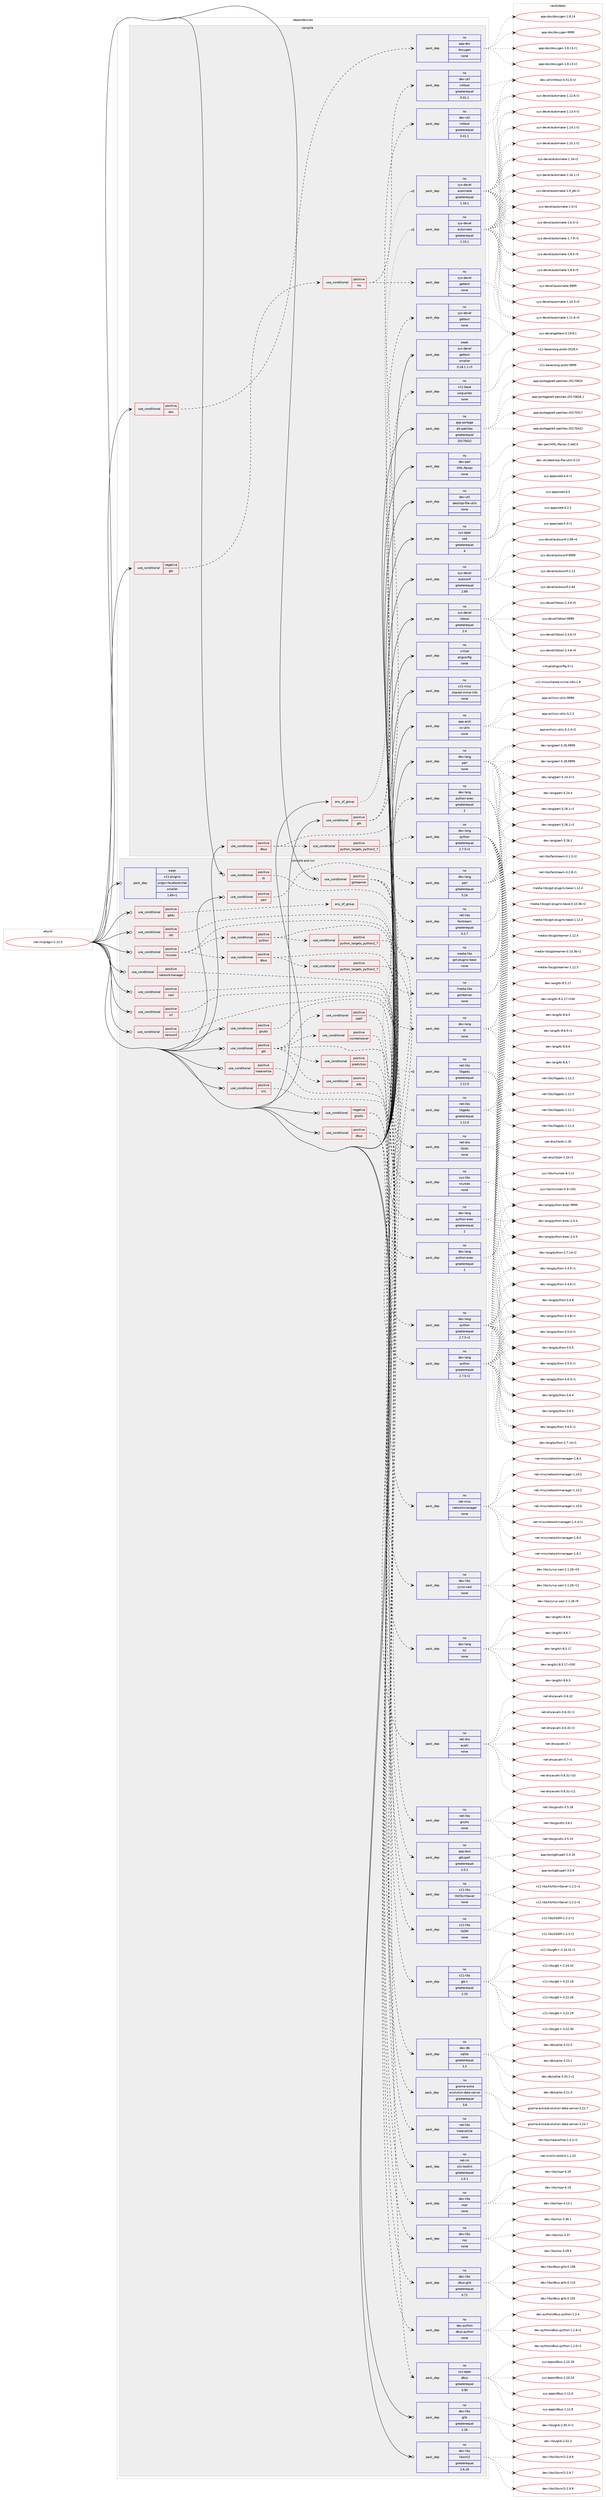 digraph prolog {

# *************
# Graph options
# *************

newrank=true;
concentrate=true;
compound=true;
graph [rankdir=LR,fontname=Helvetica,fontsize=10,ranksep=1.5];#, ranksep=2.5, nodesep=0.2];
edge  [arrowhead=vee];
node  [fontname=Helvetica,fontsize=10];

# **********
# The ebuild
# **********

subgraph cluster_leftcol {
color=gray;
rank=same;
label=<<i>ebuild</i>>;
id [label="net-im/pidgin-2.12.0", color=red, width=4, href="../net-im/pidgin-2.12.0.svg"];
}

# ****************
# The dependencies
# ****************

subgraph cluster_midcol {
color=gray;
label=<<i>dependencies</i>>;
subgraph cluster_compile {
fillcolor="#eeeeee";
style=filled;
label=<<i>compile</i>>;
subgraph any28 {
dependency1570 [label=<<TABLE BORDER="0" CELLBORDER="1" CELLSPACING="0" CELLPADDING="4"><TR><TD CELLPADDING="10">any_of_group</TD></TR></TABLE>>, shape=none, color=red];subgraph pack1019 {
dependency1571 [label=<<TABLE BORDER="0" CELLBORDER="1" CELLSPACING="0" CELLPADDING="4" WIDTH="220"><TR><TD ROWSPAN="6" CELLPADDING="30">pack_dep</TD></TR><TR><TD WIDTH="110">no</TD></TR><TR><TD>sys-devel</TD></TR><TR><TD>automake</TD></TR><TR><TD>greaterequal</TD></TR><TR><TD>1.16.1</TD></TR></TABLE>>, shape=none, color=blue];
}
dependency1570:e -> dependency1571:w [weight=20,style="dotted",arrowhead="oinv"];
subgraph pack1020 {
dependency1572 [label=<<TABLE BORDER="0" CELLBORDER="1" CELLSPACING="0" CELLPADDING="4" WIDTH="220"><TR><TD ROWSPAN="6" CELLPADDING="30">pack_dep</TD></TR><TR><TD WIDTH="110">no</TD></TR><TR><TD>sys-devel</TD></TR><TR><TD>automake</TD></TR><TR><TD>greaterequal</TD></TR><TR><TD>1.15.1</TD></TR></TABLE>>, shape=none, color=blue];
}
dependency1570:e -> dependency1572:w [weight=20,style="dotted",arrowhead="oinv"];
}
id:e -> dependency1570:w [weight=20,style="solid",arrowhead="vee"];
subgraph cond525 {
dependency1573 [label=<<TABLE BORDER="0" CELLBORDER="1" CELLSPACING="0" CELLPADDING="4"><TR><TD ROWSPAN="3" CELLPADDING="10">use_conditional</TD></TR><TR><TD>negative</TD></TR><TR><TD>gtk</TD></TR></TABLE>>, shape=none, color=red];
subgraph cond526 {
dependency1574 [label=<<TABLE BORDER="0" CELLBORDER="1" CELLSPACING="0" CELLPADDING="4"><TR><TD ROWSPAN="3" CELLPADDING="10">use_conditional</TD></TR><TR><TD>positive</TD></TR><TR><TD>nls</TD></TR></TABLE>>, shape=none, color=red];
subgraph pack1021 {
dependency1575 [label=<<TABLE BORDER="0" CELLBORDER="1" CELLSPACING="0" CELLPADDING="4" WIDTH="220"><TR><TD ROWSPAN="6" CELLPADDING="30">pack_dep</TD></TR><TR><TD WIDTH="110">no</TD></TR><TR><TD>dev-util</TD></TR><TR><TD>intltool</TD></TR><TR><TD>greaterequal</TD></TR><TR><TD>0.41.1</TD></TR></TABLE>>, shape=none, color=blue];
}
dependency1574:e -> dependency1575:w [weight=20,style="dashed",arrowhead="vee"];
subgraph pack1022 {
dependency1576 [label=<<TABLE BORDER="0" CELLBORDER="1" CELLSPACING="0" CELLPADDING="4" WIDTH="220"><TR><TD ROWSPAN="6" CELLPADDING="30">pack_dep</TD></TR><TR><TD WIDTH="110">no</TD></TR><TR><TD>sys-devel</TD></TR><TR><TD>gettext</TD></TR><TR><TD>none</TD></TR><TR><TD></TD></TR></TABLE>>, shape=none, color=blue];
}
dependency1574:e -> dependency1576:w [weight=20,style="dashed",arrowhead="vee"];
}
dependency1573:e -> dependency1574:w [weight=20,style="dashed",arrowhead="vee"];
}
id:e -> dependency1573:w [weight=20,style="solid",arrowhead="vee"];
subgraph cond527 {
dependency1577 [label=<<TABLE BORDER="0" CELLBORDER="1" CELLSPACING="0" CELLPADDING="4"><TR><TD ROWSPAN="3" CELLPADDING="10">use_conditional</TD></TR><TR><TD>positive</TD></TR><TR><TD>dbus</TD></TR></TABLE>>, shape=none, color=red];
subgraph cond528 {
dependency1578 [label=<<TABLE BORDER="0" CELLBORDER="1" CELLSPACING="0" CELLPADDING="4"><TR><TD ROWSPAN="3" CELLPADDING="10">use_conditional</TD></TR><TR><TD>positive</TD></TR><TR><TD>python_targets_python2_7</TD></TR></TABLE>>, shape=none, color=red];
subgraph pack1023 {
dependency1579 [label=<<TABLE BORDER="0" CELLBORDER="1" CELLSPACING="0" CELLPADDING="4" WIDTH="220"><TR><TD ROWSPAN="6" CELLPADDING="30">pack_dep</TD></TR><TR><TD WIDTH="110">no</TD></TR><TR><TD>dev-lang</TD></TR><TR><TD>python</TD></TR><TR><TD>greaterequal</TD></TR><TR><TD>2.7.5-r2</TD></TR></TABLE>>, shape=none, color=blue];
}
dependency1578:e -> dependency1579:w [weight=20,style="dashed",arrowhead="vee"];
}
dependency1577:e -> dependency1578:w [weight=20,style="dashed",arrowhead="vee"];
subgraph pack1024 {
dependency1580 [label=<<TABLE BORDER="0" CELLBORDER="1" CELLSPACING="0" CELLPADDING="4" WIDTH="220"><TR><TD ROWSPAN="6" CELLPADDING="30">pack_dep</TD></TR><TR><TD WIDTH="110">no</TD></TR><TR><TD>dev-lang</TD></TR><TR><TD>python-exec</TD></TR><TR><TD>greaterequal</TD></TR><TR><TD>2</TD></TR></TABLE>>, shape=none, color=blue];
}
dependency1577:e -> dependency1580:w [weight=20,style="dashed",arrowhead="vee"];
}
id:e -> dependency1577:w [weight=20,style="solid",arrowhead="vee"];
subgraph cond529 {
dependency1581 [label=<<TABLE BORDER="0" CELLBORDER="1" CELLSPACING="0" CELLPADDING="4"><TR><TD ROWSPAN="3" CELLPADDING="10">use_conditional</TD></TR><TR><TD>positive</TD></TR><TR><TD>doc</TD></TR></TABLE>>, shape=none, color=red];
subgraph pack1025 {
dependency1582 [label=<<TABLE BORDER="0" CELLBORDER="1" CELLSPACING="0" CELLPADDING="4" WIDTH="220"><TR><TD ROWSPAN="6" CELLPADDING="30">pack_dep</TD></TR><TR><TD WIDTH="110">no</TD></TR><TR><TD>app-doc</TD></TR><TR><TD>doxygen</TD></TR><TR><TD>none</TD></TR><TR><TD></TD></TR></TABLE>>, shape=none, color=blue];
}
dependency1581:e -> dependency1582:w [weight=20,style="dashed",arrowhead="vee"];
}
id:e -> dependency1581:w [weight=20,style="solid",arrowhead="vee"];
subgraph cond530 {
dependency1583 [label=<<TABLE BORDER="0" CELLBORDER="1" CELLSPACING="0" CELLPADDING="4"><TR><TD ROWSPAN="3" CELLPADDING="10">use_conditional</TD></TR><TR><TD>positive</TD></TR><TR><TD>gtk</TD></TR></TABLE>>, shape=none, color=red];
subgraph pack1026 {
dependency1584 [label=<<TABLE BORDER="0" CELLBORDER="1" CELLSPACING="0" CELLPADDING="4" WIDTH="220"><TR><TD ROWSPAN="6" CELLPADDING="30">pack_dep</TD></TR><TR><TD WIDTH="110">no</TD></TR><TR><TD>x11-base</TD></TR><TR><TD>xorg-proto</TD></TR><TR><TD>none</TD></TR><TR><TD></TD></TR></TABLE>>, shape=none, color=blue];
}
dependency1583:e -> dependency1584:w [weight=20,style="dashed",arrowhead="vee"];
subgraph pack1027 {
dependency1585 [label=<<TABLE BORDER="0" CELLBORDER="1" CELLSPACING="0" CELLPADDING="4" WIDTH="220"><TR><TD ROWSPAN="6" CELLPADDING="30">pack_dep</TD></TR><TR><TD WIDTH="110">no</TD></TR><TR><TD>dev-util</TD></TR><TR><TD>intltool</TD></TR><TR><TD>greaterequal</TD></TR><TR><TD>0.41.1</TD></TR></TABLE>>, shape=none, color=blue];
}
dependency1583:e -> dependency1585:w [weight=20,style="dashed",arrowhead="vee"];
subgraph pack1028 {
dependency1586 [label=<<TABLE BORDER="0" CELLBORDER="1" CELLSPACING="0" CELLPADDING="4" WIDTH="220"><TR><TD ROWSPAN="6" CELLPADDING="30">pack_dep</TD></TR><TR><TD WIDTH="110">no</TD></TR><TR><TD>sys-devel</TD></TR><TR><TD>gettext</TD></TR><TR><TD>none</TD></TR><TR><TD></TD></TR></TABLE>>, shape=none, color=blue];
}
dependency1583:e -> dependency1586:w [weight=20,style="dashed",arrowhead="vee"];
}
id:e -> dependency1583:w [weight=20,style="solid",arrowhead="vee"];
subgraph pack1029 {
dependency1587 [label=<<TABLE BORDER="0" CELLBORDER="1" CELLSPACING="0" CELLPADDING="4" WIDTH="220"><TR><TD ROWSPAN="6" CELLPADDING="30">pack_dep</TD></TR><TR><TD WIDTH="110">no</TD></TR><TR><TD>app-arch</TD></TR><TR><TD>xz-utils</TD></TR><TR><TD>none</TD></TR><TR><TD></TD></TR></TABLE>>, shape=none, color=blue];
}
id:e -> dependency1587:w [weight=20,style="solid",arrowhead="vee"];
subgraph pack1030 {
dependency1588 [label=<<TABLE BORDER="0" CELLBORDER="1" CELLSPACING="0" CELLPADDING="4" WIDTH="220"><TR><TD ROWSPAN="6" CELLPADDING="30">pack_dep</TD></TR><TR><TD WIDTH="110">no</TD></TR><TR><TD>app-portage</TD></TR><TR><TD>elt-patches</TD></TR><TR><TD>greaterequal</TD></TR><TR><TD>20170422</TD></TR></TABLE>>, shape=none, color=blue];
}
id:e -> dependency1588:w [weight=20,style="solid",arrowhead="vee"];
subgraph pack1031 {
dependency1589 [label=<<TABLE BORDER="0" CELLBORDER="1" CELLSPACING="0" CELLPADDING="4" WIDTH="220"><TR><TD ROWSPAN="6" CELLPADDING="30">pack_dep</TD></TR><TR><TD WIDTH="110">no</TD></TR><TR><TD>dev-lang</TD></TR><TR><TD>perl</TD></TR><TR><TD>none</TD></TR><TR><TD></TD></TR></TABLE>>, shape=none, color=blue];
}
id:e -> dependency1589:w [weight=20,style="solid",arrowhead="vee"];
subgraph pack1032 {
dependency1590 [label=<<TABLE BORDER="0" CELLBORDER="1" CELLSPACING="0" CELLPADDING="4" WIDTH="220"><TR><TD ROWSPAN="6" CELLPADDING="30">pack_dep</TD></TR><TR><TD WIDTH="110">no</TD></TR><TR><TD>dev-perl</TD></TR><TR><TD>XML-Parser</TD></TR><TR><TD>none</TD></TR><TR><TD></TD></TR></TABLE>>, shape=none, color=blue];
}
id:e -> dependency1590:w [weight=20,style="solid",arrowhead="vee"];
subgraph pack1033 {
dependency1591 [label=<<TABLE BORDER="0" CELLBORDER="1" CELLSPACING="0" CELLPADDING="4" WIDTH="220"><TR><TD ROWSPAN="6" CELLPADDING="30">pack_dep</TD></TR><TR><TD WIDTH="110">no</TD></TR><TR><TD>dev-util</TD></TR><TR><TD>desktop-file-utils</TD></TR><TR><TD>none</TD></TR><TR><TD></TD></TR></TABLE>>, shape=none, color=blue];
}
id:e -> dependency1591:w [weight=20,style="solid",arrowhead="vee"];
subgraph pack1034 {
dependency1592 [label=<<TABLE BORDER="0" CELLBORDER="1" CELLSPACING="0" CELLPADDING="4" WIDTH="220"><TR><TD ROWSPAN="6" CELLPADDING="30">pack_dep</TD></TR><TR><TD WIDTH="110">no</TD></TR><TR><TD>sys-apps</TD></TR><TR><TD>sed</TD></TR><TR><TD>greaterequal</TD></TR><TR><TD>4</TD></TR></TABLE>>, shape=none, color=blue];
}
id:e -> dependency1592:w [weight=20,style="solid",arrowhead="vee"];
subgraph pack1035 {
dependency1593 [label=<<TABLE BORDER="0" CELLBORDER="1" CELLSPACING="0" CELLPADDING="4" WIDTH="220"><TR><TD ROWSPAN="6" CELLPADDING="30">pack_dep</TD></TR><TR><TD WIDTH="110">no</TD></TR><TR><TD>sys-devel</TD></TR><TR><TD>autoconf</TD></TR><TR><TD>greaterequal</TD></TR><TR><TD>2.69</TD></TR></TABLE>>, shape=none, color=blue];
}
id:e -> dependency1593:w [weight=20,style="solid",arrowhead="vee"];
subgraph pack1036 {
dependency1594 [label=<<TABLE BORDER="0" CELLBORDER="1" CELLSPACING="0" CELLPADDING="4" WIDTH="220"><TR><TD ROWSPAN="6" CELLPADDING="30">pack_dep</TD></TR><TR><TD WIDTH="110">no</TD></TR><TR><TD>sys-devel</TD></TR><TR><TD>libtool</TD></TR><TR><TD>greaterequal</TD></TR><TR><TD>2.4</TD></TR></TABLE>>, shape=none, color=blue];
}
id:e -> dependency1594:w [weight=20,style="solid",arrowhead="vee"];
subgraph pack1037 {
dependency1595 [label=<<TABLE BORDER="0" CELLBORDER="1" CELLSPACING="0" CELLPADDING="4" WIDTH="220"><TR><TD ROWSPAN="6" CELLPADDING="30">pack_dep</TD></TR><TR><TD WIDTH="110">no</TD></TR><TR><TD>virtual</TD></TR><TR><TD>pkgconfig</TD></TR><TR><TD>none</TD></TR><TR><TD></TD></TR></TABLE>>, shape=none, color=blue];
}
id:e -> dependency1595:w [weight=20,style="solid",arrowhead="vee"];
subgraph pack1038 {
dependency1596 [label=<<TABLE BORDER="0" CELLBORDER="1" CELLSPACING="0" CELLPADDING="4" WIDTH="220"><TR><TD ROWSPAN="6" CELLPADDING="30">pack_dep</TD></TR><TR><TD WIDTH="110">no</TD></TR><TR><TD>x11-misc</TD></TR><TR><TD>shared-mime-info</TD></TR><TR><TD>none</TD></TR><TR><TD></TD></TR></TABLE>>, shape=none, color=blue];
}
id:e -> dependency1596:w [weight=20,style="solid",arrowhead="vee"];
subgraph pack1039 {
dependency1597 [label=<<TABLE BORDER="0" CELLBORDER="1" CELLSPACING="0" CELLPADDING="4" WIDTH="220"><TR><TD ROWSPAN="6" CELLPADDING="30">pack_dep</TD></TR><TR><TD WIDTH="110">weak</TD></TR><TR><TD>sys-devel</TD></TR><TR><TD>gettext</TD></TR><TR><TD>smaller</TD></TR><TR><TD>0.18.1.1-r3</TD></TR></TABLE>>, shape=none, color=blue];
}
id:e -> dependency1597:w [weight=20,style="solid",arrowhead="vee"];
}
subgraph cluster_compileandrun {
fillcolor="#eeeeee";
style=filled;
label=<<i>compile and run</i>>;
subgraph cond531 {
dependency1598 [label=<<TABLE BORDER="0" CELLBORDER="1" CELLSPACING="0" CELLPADDING="4"><TR><TD ROWSPAN="3" CELLPADDING="10">use_conditional</TD></TR><TR><TD>negative</TD></TR><TR><TD>gnutls</TD></TR></TABLE>>, shape=none, color=red];
subgraph pack1040 {
dependency1599 [label=<<TABLE BORDER="0" CELLBORDER="1" CELLSPACING="0" CELLPADDING="4" WIDTH="220"><TR><TD ROWSPAN="6" CELLPADDING="30">pack_dep</TD></TR><TR><TD WIDTH="110">no</TD></TR><TR><TD>dev-libs</TD></TR><TR><TD>nspr</TD></TR><TR><TD>none</TD></TR><TR><TD></TD></TR></TABLE>>, shape=none, color=blue];
}
dependency1598:e -> dependency1599:w [weight=20,style="dashed",arrowhead="vee"];
subgraph pack1041 {
dependency1600 [label=<<TABLE BORDER="0" CELLBORDER="1" CELLSPACING="0" CELLPADDING="4" WIDTH="220"><TR><TD ROWSPAN="6" CELLPADDING="30">pack_dep</TD></TR><TR><TD WIDTH="110">no</TD></TR><TR><TD>dev-libs</TD></TR><TR><TD>nss</TD></TR><TR><TD>none</TD></TR><TR><TD></TD></TR></TABLE>>, shape=none, color=blue];
}
dependency1598:e -> dependency1600:w [weight=20,style="dashed",arrowhead="vee"];
}
id:e -> dependency1598:w [weight=20,style="solid",arrowhead="odotvee"];
subgraph cond532 {
dependency1601 [label=<<TABLE BORDER="0" CELLBORDER="1" CELLSPACING="0" CELLPADDING="4"><TR><TD ROWSPAN="3" CELLPADDING="10">use_conditional</TD></TR><TR><TD>positive</TD></TR><TR><TD>dbus</TD></TR></TABLE>>, shape=none, color=red];
subgraph pack1042 {
dependency1602 [label=<<TABLE BORDER="0" CELLBORDER="1" CELLSPACING="0" CELLPADDING="4" WIDTH="220"><TR><TD ROWSPAN="6" CELLPADDING="30">pack_dep</TD></TR><TR><TD WIDTH="110">no</TD></TR><TR><TD>dev-libs</TD></TR><TR><TD>dbus-glib</TD></TR><TR><TD>greaterequal</TD></TR><TR><TD>0.71</TD></TR></TABLE>>, shape=none, color=blue];
}
dependency1601:e -> dependency1602:w [weight=20,style="dashed",arrowhead="vee"];
subgraph pack1043 {
dependency1603 [label=<<TABLE BORDER="0" CELLBORDER="1" CELLSPACING="0" CELLPADDING="4" WIDTH="220"><TR><TD ROWSPAN="6" CELLPADDING="30">pack_dep</TD></TR><TR><TD WIDTH="110">no</TD></TR><TR><TD>sys-apps</TD></TR><TR><TD>dbus</TD></TR><TR><TD>greaterequal</TD></TR><TR><TD>0.90</TD></TR></TABLE>>, shape=none, color=blue];
}
dependency1601:e -> dependency1603:w [weight=20,style="dashed",arrowhead="vee"];
subgraph pack1044 {
dependency1604 [label=<<TABLE BORDER="0" CELLBORDER="1" CELLSPACING="0" CELLPADDING="4" WIDTH="220"><TR><TD ROWSPAN="6" CELLPADDING="30">pack_dep</TD></TR><TR><TD WIDTH="110">no</TD></TR><TR><TD>dev-python</TD></TR><TR><TD>dbus-python</TD></TR><TR><TD>none</TD></TR><TR><TD></TD></TR></TABLE>>, shape=none, color=blue];
}
dependency1601:e -> dependency1604:w [weight=20,style="dashed",arrowhead="vee"];
}
id:e -> dependency1601:w [weight=20,style="solid",arrowhead="odotvee"];
subgraph cond533 {
dependency1605 [label=<<TABLE BORDER="0" CELLBORDER="1" CELLSPACING="0" CELLPADDING="4"><TR><TD ROWSPAN="3" CELLPADDING="10">use_conditional</TD></TR><TR><TD>positive</TD></TR><TR><TD>gadu</TD></TR></TABLE>>, shape=none, color=red];
subgraph any29 {
dependency1606 [label=<<TABLE BORDER="0" CELLBORDER="1" CELLSPACING="0" CELLPADDING="4"><TR><TD CELLPADDING="10">any_of_group</TD></TR></TABLE>>, shape=none, color=red];subgraph pack1045 {
dependency1607 [label=<<TABLE BORDER="0" CELLBORDER="1" CELLSPACING="0" CELLPADDING="4" WIDTH="220"><TR><TD ROWSPAN="6" CELLPADDING="30">pack_dep</TD></TR><TR><TD WIDTH="110">no</TD></TR><TR><TD>net-libs</TD></TR><TR><TD>libgadu</TD></TR><TR><TD>greaterequal</TD></TR><TR><TD>1.11.0</TD></TR></TABLE>>, shape=none, color=blue];
}
dependency1606:e -> dependency1607:w [weight=20,style="dotted",arrowhead="oinv"];
subgraph pack1046 {
dependency1608 [label=<<TABLE BORDER="0" CELLBORDER="1" CELLSPACING="0" CELLPADDING="4" WIDTH="220"><TR><TD ROWSPAN="6" CELLPADDING="30">pack_dep</TD></TR><TR><TD WIDTH="110">no</TD></TR><TR><TD>net-libs</TD></TR><TR><TD>libgadu</TD></TR><TR><TD>greaterequal</TD></TR><TR><TD>1.11.0</TD></TR></TABLE>>, shape=none, color=blue];
}
dependency1606:e -> dependency1608:w [weight=20,style="dotted",arrowhead="oinv"];
}
dependency1605:e -> dependency1606:w [weight=20,style="dashed",arrowhead="vee"];
}
id:e -> dependency1605:w [weight=20,style="solid",arrowhead="odotvee"];
subgraph cond534 {
dependency1609 [label=<<TABLE BORDER="0" CELLBORDER="1" CELLSPACING="0" CELLPADDING="4"><TR><TD ROWSPAN="3" CELLPADDING="10">use_conditional</TD></TR><TR><TD>positive</TD></TR><TR><TD>gnutls</TD></TR></TABLE>>, shape=none, color=red];
subgraph pack1047 {
dependency1610 [label=<<TABLE BORDER="0" CELLBORDER="1" CELLSPACING="0" CELLPADDING="4" WIDTH="220"><TR><TD ROWSPAN="6" CELLPADDING="30">pack_dep</TD></TR><TR><TD WIDTH="110">no</TD></TR><TR><TD>net-libs</TD></TR><TR><TD>gnutls</TD></TR><TR><TD>none</TD></TR><TR><TD></TD></TR></TABLE>>, shape=none, color=blue];
}
dependency1609:e -> dependency1610:w [weight=20,style="dashed",arrowhead="vee"];
}
id:e -> dependency1609:w [weight=20,style="solid",arrowhead="odotvee"];
subgraph cond535 {
dependency1611 [label=<<TABLE BORDER="0" CELLBORDER="1" CELLSPACING="0" CELLPADDING="4"><TR><TD ROWSPAN="3" CELLPADDING="10">use_conditional</TD></TR><TR><TD>positive</TD></TR><TR><TD>gstreamer</TD></TR></TABLE>>, shape=none, color=red];
subgraph pack1048 {
dependency1612 [label=<<TABLE BORDER="0" CELLBORDER="1" CELLSPACING="0" CELLPADDING="4" WIDTH="220"><TR><TD ROWSPAN="6" CELLPADDING="30">pack_dep</TD></TR><TR><TD WIDTH="110">no</TD></TR><TR><TD>media-libs</TD></TR><TR><TD>gstreamer</TD></TR><TR><TD>none</TD></TR><TR><TD></TD></TR></TABLE>>, shape=none, color=blue];
}
dependency1611:e -> dependency1612:w [weight=20,style="dashed",arrowhead="vee"];
subgraph pack1049 {
dependency1613 [label=<<TABLE BORDER="0" CELLBORDER="1" CELLSPACING="0" CELLPADDING="4" WIDTH="220"><TR><TD ROWSPAN="6" CELLPADDING="30">pack_dep</TD></TR><TR><TD WIDTH="110">no</TD></TR><TR><TD>media-libs</TD></TR><TR><TD>gst-plugins-base</TD></TR><TR><TD>none</TD></TR><TR><TD></TD></TR></TABLE>>, shape=none, color=blue];
}
dependency1611:e -> dependency1613:w [weight=20,style="dashed",arrowhead="vee"];
subgraph pack1050 {
dependency1614 [label=<<TABLE BORDER="0" CELLBORDER="1" CELLSPACING="0" CELLPADDING="4" WIDTH="220"><TR><TD ROWSPAN="6" CELLPADDING="30">pack_dep</TD></TR><TR><TD WIDTH="110">no</TD></TR><TR><TD>net-libs</TD></TR><TR><TD>farstream</TD></TR><TR><TD>greaterequal</TD></TR><TR><TD>0.2.7</TD></TR></TABLE>>, shape=none, color=blue];
}
dependency1611:e -> dependency1614:w [weight=20,style="dashed",arrowhead="vee"];
}
id:e -> dependency1611:w [weight=20,style="solid",arrowhead="odotvee"];
subgraph cond536 {
dependency1615 [label=<<TABLE BORDER="0" CELLBORDER="1" CELLSPACING="0" CELLPADDING="4"><TR><TD ROWSPAN="3" CELLPADDING="10">use_conditional</TD></TR><TR><TD>positive</TD></TR><TR><TD>gtk</TD></TR></TABLE>>, shape=none, color=red];
subgraph pack1051 {
dependency1616 [label=<<TABLE BORDER="0" CELLBORDER="1" CELLSPACING="0" CELLPADDING="4" WIDTH="220"><TR><TD ROWSPAN="6" CELLPADDING="30">pack_dep</TD></TR><TR><TD WIDTH="110">no</TD></TR><TR><TD>x11-libs</TD></TR><TR><TD>gtk+</TD></TR><TR><TD>greaterequal</TD></TR><TR><TD>2.10</TD></TR></TABLE>>, shape=none, color=blue];
}
dependency1615:e -> dependency1616:w [weight=20,style="dashed",arrowhead="vee"];
subgraph pack1052 {
dependency1617 [label=<<TABLE BORDER="0" CELLBORDER="1" CELLSPACING="0" CELLPADDING="4" WIDTH="220"><TR><TD ROWSPAN="6" CELLPADDING="30">pack_dep</TD></TR><TR><TD WIDTH="110">no</TD></TR><TR><TD>x11-libs</TD></TR><TR><TD>libSM</TD></TR><TR><TD>none</TD></TR><TR><TD></TD></TR></TABLE>>, shape=none, color=blue];
}
dependency1615:e -> dependency1617:w [weight=20,style="dashed",arrowhead="vee"];
subgraph cond537 {
dependency1618 [label=<<TABLE BORDER="0" CELLBORDER="1" CELLSPACING="0" CELLPADDING="4"><TR><TD ROWSPAN="3" CELLPADDING="10">use_conditional</TD></TR><TR><TD>positive</TD></TR><TR><TD>xscreensaver</TD></TR></TABLE>>, shape=none, color=red];
subgraph pack1053 {
dependency1619 [label=<<TABLE BORDER="0" CELLBORDER="1" CELLSPACING="0" CELLPADDING="4" WIDTH="220"><TR><TD ROWSPAN="6" CELLPADDING="30">pack_dep</TD></TR><TR><TD WIDTH="110">no</TD></TR><TR><TD>x11-libs</TD></TR><TR><TD>libXScrnSaver</TD></TR><TR><TD>none</TD></TR><TR><TD></TD></TR></TABLE>>, shape=none, color=blue];
}
dependency1618:e -> dependency1619:w [weight=20,style="dashed",arrowhead="vee"];
}
dependency1615:e -> dependency1618:w [weight=20,style="dashed",arrowhead="vee"];
subgraph cond538 {
dependency1620 [label=<<TABLE BORDER="0" CELLBORDER="1" CELLSPACING="0" CELLPADDING="4"><TR><TD ROWSPAN="3" CELLPADDING="10">use_conditional</TD></TR><TR><TD>positive</TD></TR><TR><TD>spell</TD></TR></TABLE>>, shape=none, color=red];
subgraph pack1054 {
dependency1621 [label=<<TABLE BORDER="0" CELLBORDER="1" CELLSPACING="0" CELLPADDING="4" WIDTH="220"><TR><TD ROWSPAN="6" CELLPADDING="30">pack_dep</TD></TR><TR><TD WIDTH="110">no</TD></TR><TR><TD>app-text</TD></TR><TR><TD>gtkspell</TD></TR><TR><TD>greaterequal</TD></TR><TR><TD>2.0.2</TD></TR></TABLE>>, shape=none, color=blue];
}
dependency1620:e -> dependency1621:w [weight=20,style="dashed",arrowhead="vee"];
}
dependency1615:e -> dependency1620:w [weight=20,style="dashed",arrowhead="vee"];
subgraph cond539 {
dependency1622 [label=<<TABLE BORDER="0" CELLBORDER="1" CELLSPACING="0" CELLPADDING="4"><TR><TD ROWSPAN="3" CELLPADDING="10">use_conditional</TD></TR><TR><TD>positive</TD></TR><TR><TD>eds</TD></TR></TABLE>>, shape=none, color=red];
subgraph pack1055 {
dependency1623 [label=<<TABLE BORDER="0" CELLBORDER="1" CELLSPACING="0" CELLPADDING="4" WIDTH="220"><TR><TD ROWSPAN="6" CELLPADDING="30">pack_dep</TD></TR><TR><TD WIDTH="110">no</TD></TR><TR><TD>gnome-extra</TD></TR><TR><TD>evolution-data-server</TD></TR><TR><TD>greaterequal</TD></TR><TR><TD>3.6</TD></TR></TABLE>>, shape=none, color=blue];
}
dependency1622:e -> dependency1623:w [weight=20,style="dashed",arrowhead="vee"];
}
dependency1615:e -> dependency1622:w [weight=20,style="dashed",arrowhead="vee"];
subgraph cond540 {
dependency1624 [label=<<TABLE BORDER="0" CELLBORDER="1" CELLSPACING="0" CELLPADDING="4"><TR><TD ROWSPAN="3" CELLPADDING="10">use_conditional</TD></TR><TR><TD>positive</TD></TR><TR><TD>prediction</TD></TR></TABLE>>, shape=none, color=red];
subgraph pack1056 {
dependency1625 [label=<<TABLE BORDER="0" CELLBORDER="1" CELLSPACING="0" CELLPADDING="4" WIDTH="220"><TR><TD ROWSPAN="6" CELLPADDING="30">pack_dep</TD></TR><TR><TD WIDTH="110">no</TD></TR><TR><TD>dev-db</TD></TR><TR><TD>sqlite</TD></TR><TR><TD>greaterequal</TD></TR><TR><TD>3.3</TD></TR></TABLE>>, shape=none, color=blue];
}
dependency1624:e -> dependency1625:w [weight=20,style="dashed",arrowhead="vee"];
}
dependency1615:e -> dependency1624:w [weight=20,style="dashed",arrowhead="vee"];
}
id:e -> dependency1615:w [weight=20,style="solid",arrowhead="odotvee"];
subgraph cond541 {
dependency1626 [label=<<TABLE BORDER="0" CELLBORDER="1" CELLSPACING="0" CELLPADDING="4"><TR><TD ROWSPAN="3" CELLPADDING="10">use_conditional</TD></TR><TR><TD>positive</TD></TR><TR><TD>idn</TD></TR></TABLE>>, shape=none, color=red];
subgraph pack1057 {
dependency1627 [label=<<TABLE BORDER="0" CELLBORDER="1" CELLSPACING="0" CELLPADDING="4" WIDTH="220"><TR><TD ROWSPAN="6" CELLPADDING="30">pack_dep</TD></TR><TR><TD WIDTH="110">no</TD></TR><TR><TD>net-dns</TD></TR><TR><TD>libidn</TD></TR><TR><TD>none</TD></TR><TR><TD></TD></TR></TABLE>>, shape=none, color=blue];
}
dependency1626:e -> dependency1627:w [weight=20,style="dashed",arrowhead="vee"];
}
id:e -> dependency1626:w [weight=20,style="solid",arrowhead="odotvee"];
subgraph cond542 {
dependency1628 [label=<<TABLE BORDER="0" CELLBORDER="1" CELLSPACING="0" CELLPADDING="4"><TR><TD ROWSPAN="3" CELLPADDING="10">use_conditional</TD></TR><TR><TD>positive</TD></TR><TR><TD>meanwhile</TD></TR></TABLE>>, shape=none, color=red];
subgraph pack1058 {
dependency1629 [label=<<TABLE BORDER="0" CELLBORDER="1" CELLSPACING="0" CELLPADDING="4" WIDTH="220"><TR><TD ROWSPAN="6" CELLPADDING="30">pack_dep</TD></TR><TR><TD WIDTH="110">no</TD></TR><TR><TD>net-libs</TD></TR><TR><TD>meanwhile</TD></TR><TR><TD>none</TD></TR><TR><TD></TD></TR></TABLE>>, shape=none, color=blue];
}
dependency1628:e -> dependency1629:w [weight=20,style="dashed",arrowhead="vee"];
}
id:e -> dependency1628:w [weight=20,style="solid",arrowhead="odotvee"];
subgraph cond543 {
dependency1630 [label=<<TABLE BORDER="0" CELLBORDER="1" CELLSPACING="0" CELLPADDING="4"><TR><TD ROWSPAN="3" CELLPADDING="10">use_conditional</TD></TR><TR><TD>positive</TD></TR><TR><TD>ncurses</TD></TR></TABLE>>, shape=none, color=red];
subgraph pack1059 {
dependency1631 [label=<<TABLE BORDER="0" CELLBORDER="1" CELLSPACING="0" CELLPADDING="4" WIDTH="220"><TR><TD ROWSPAN="6" CELLPADDING="30">pack_dep</TD></TR><TR><TD WIDTH="110">no</TD></TR><TR><TD>sys-libs</TD></TR><TR><TD>ncurses</TD></TR><TR><TD>none</TD></TR><TR><TD></TD></TR></TABLE>>, shape=none, color=blue];
}
dependency1630:e -> dependency1631:w [weight=20,style="dashed",arrowhead="vee"];
subgraph cond544 {
dependency1632 [label=<<TABLE BORDER="0" CELLBORDER="1" CELLSPACING="0" CELLPADDING="4"><TR><TD ROWSPAN="3" CELLPADDING="10">use_conditional</TD></TR><TR><TD>positive</TD></TR><TR><TD>dbus</TD></TR></TABLE>>, shape=none, color=red];
subgraph cond545 {
dependency1633 [label=<<TABLE BORDER="0" CELLBORDER="1" CELLSPACING="0" CELLPADDING="4"><TR><TD ROWSPAN="3" CELLPADDING="10">use_conditional</TD></TR><TR><TD>positive</TD></TR><TR><TD>python_targets_python2_7</TD></TR></TABLE>>, shape=none, color=red];
subgraph pack1060 {
dependency1634 [label=<<TABLE BORDER="0" CELLBORDER="1" CELLSPACING="0" CELLPADDING="4" WIDTH="220"><TR><TD ROWSPAN="6" CELLPADDING="30">pack_dep</TD></TR><TR><TD WIDTH="110">no</TD></TR><TR><TD>dev-lang</TD></TR><TR><TD>python</TD></TR><TR><TD>greaterequal</TD></TR><TR><TD>2.7.5-r2</TD></TR></TABLE>>, shape=none, color=blue];
}
dependency1633:e -> dependency1634:w [weight=20,style="dashed",arrowhead="vee"];
}
dependency1632:e -> dependency1633:w [weight=20,style="dashed",arrowhead="vee"];
subgraph pack1061 {
dependency1635 [label=<<TABLE BORDER="0" CELLBORDER="1" CELLSPACING="0" CELLPADDING="4" WIDTH="220"><TR><TD ROWSPAN="6" CELLPADDING="30">pack_dep</TD></TR><TR><TD WIDTH="110">no</TD></TR><TR><TD>dev-lang</TD></TR><TR><TD>python-exec</TD></TR><TR><TD>greaterequal</TD></TR><TR><TD>2</TD></TR></TABLE>>, shape=none, color=blue];
}
dependency1632:e -> dependency1635:w [weight=20,style="dashed",arrowhead="vee"];
}
dependency1630:e -> dependency1632:w [weight=20,style="dashed",arrowhead="vee"];
subgraph cond546 {
dependency1636 [label=<<TABLE BORDER="0" CELLBORDER="1" CELLSPACING="0" CELLPADDING="4"><TR><TD ROWSPAN="3" CELLPADDING="10">use_conditional</TD></TR><TR><TD>positive</TD></TR><TR><TD>python</TD></TR></TABLE>>, shape=none, color=red];
subgraph cond547 {
dependency1637 [label=<<TABLE BORDER="0" CELLBORDER="1" CELLSPACING="0" CELLPADDING="4"><TR><TD ROWSPAN="3" CELLPADDING="10">use_conditional</TD></TR><TR><TD>positive</TD></TR><TR><TD>python_targets_python2_7</TD></TR></TABLE>>, shape=none, color=red];
subgraph pack1062 {
dependency1638 [label=<<TABLE BORDER="0" CELLBORDER="1" CELLSPACING="0" CELLPADDING="4" WIDTH="220"><TR><TD ROWSPAN="6" CELLPADDING="30">pack_dep</TD></TR><TR><TD WIDTH="110">no</TD></TR><TR><TD>dev-lang</TD></TR><TR><TD>python</TD></TR><TR><TD>greaterequal</TD></TR><TR><TD>2.7.5-r2</TD></TR></TABLE>>, shape=none, color=blue];
}
dependency1637:e -> dependency1638:w [weight=20,style="dashed",arrowhead="vee"];
}
dependency1636:e -> dependency1637:w [weight=20,style="dashed",arrowhead="vee"];
subgraph pack1063 {
dependency1639 [label=<<TABLE BORDER="0" CELLBORDER="1" CELLSPACING="0" CELLPADDING="4" WIDTH="220"><TR><TD ROWSPAN="6" CELLPADDING="30">pack_dep</TD></TR><TR><TD WIDTH="110">no</TD></TR><TR><TD>dev-lang</TD></TR><TR><TD>python-exec</TD></TR><TR><TD>greaterequal</TD></TR><TR><TD>2</TD></TR></TABLE>>, shape=none, color=blue];
}
dependency1636:e -> dependency1639:w [weight=20,style="dashed",arrowhead="vee"];
}
dependency1630:e -> dependency1636:w [weight=20,style="dashed",arrowhead="vee"];
}
id:e -> dependency1630:w [weight=20,style="solid",arrowhead="odotvee"];
subgraph cond548 {
dependency1640 [label=<<TABLE BORDER="0" CELLBORDER="1" CELLSPACING="0" CELLPADDING="4"><TR><TD ROWSPAN="3" CELLPADDING="10">use_conditional</TD></TR><TR><TD>positive</TD></TR><TR><TD>networkmanager</TD></TR></TABLE>>, shape=none, color=red];
subgraph pack1064 {
dependency1641 [label=<<TABLE BORDER="0" CELLBORDER="1" CELLSPACING="0" CELLPADDING="4" WIDTH="220"><TR><TD ROWSPAN="6" CELLPADDING="30">pack_dep</TD></TR><TR><TD WIDTH="110">no</TD></TR><TR><TD>net-misc</TD></TR><TR><TD>networkmanager</TD></TR><TR><TD>none</TD></TR><TR><TD></TD></TR></TABLE>>, shape=none, color=blue];
}
dependency1640:e -> dependency1641:w [weight=20,style="dashed",arrowhead="vee"];
}
id:e -> dependency1640:w [weight=20,style="solid",arrowhead="odotvee"];
subgraph cond549 {
dependency1642 [label=<<TABLE BORDER="0" CELLBORDER="1" CELLSPACING="0" CELLPADDING="4"><TR><TD ROWSPAN="3" CELLPADDING="10">use_conditional</TD></TR><TR><TD>positive</TD></TR><TR><TD>perl</TD></TR></TABLE>>, shape=none, color=red];
subgraph pack1065 {
dependency1643 [label=<<TABLE BORDER="0" CELLBORDER="1" CELLSPACING="0" CELLPADDING="4" WIDTH="220"><TR><TD ROWSPAN="6" CELLPADDING="30">pack_dep</TD></TR><TR><TD WIDTH="110">no</TD></TR><TR><TD>dev-lang</TD></TR><TR><TD>perl</TD></TR><TR><TD>greaterequal</TD></TR><TR><TD>5.16</TD></TR></TABLE>>, shape=none, color=blue];
}
dependency1642:e -> dependency1643:w [weight=20,style="dashed",arrowhead="vee"];
}
id:e -> dependency1642:w [weight=20,style="solid",arrowhead="odotvee"];
subgraph cond550 {
dependency1644 [label=<<TABLE BORDER="0" CELLBORDER="1" CELLSPACING="0" CELLPADDING="4"><TR><TD ROWSPAN="3" CELLPADDING="10">use_conditional</TD></TR><TR><TD>positive</TD></TR><TR><TD>sasl</TD></TR></TABLE>>, shape=none, color=red];
subgraph pack1066 {
dependency1645 [label=<<TABLE BORDER="0" CELLBORDER="1" CELLSPACING="0" CELLPADDING="4" WIDTH="220"><TR><TD ROWSPAN="6" CELLPADDING="30">pack_dep</TD></TR><TR><TD WIDTH="110">no</TD></TR><TR><TD>dev-libs</TD></TR><TR><TD>cyrus-sasl</TD></TR><TR><TD>none</TD></TR><TR><TD></TD></TR></TABLE>>, shape=none, color=blue];
}
dependency1644:e -> dependency1645:w [weight=20,style="dashed",arrowhead="vee"];
}
id:e -> dependency1644:w [weight=20,style="solid",arrowhead="odotvee"];
subgraph cond551 {
dependency1646 [label=<<TABLE BORDER="0" CELLBORDER="1" CELLSPACING="0" CELLPADDING="4"><TR><TD ROWSPAN="3" CELLPADDING="10">use_conditional</TD></TR><TR><TD>positive</TD></TR><TR><TD>silc</TD></TR></TABLE>>, shape=none, color=red];
subgraph pack1067 {
dependency1647 [label=<<TABLE BORDER="0" CELLBORDER="1" CELLSPACING="0" CELLPADDING="4" WIDTH="220"><TR><TD ROWSPAN="6" CELLPADDING="30">pack_dep</TD></TR><TR><TD WIDTH="110">no</TD></TR><TR><TD>net-im</TD></TR><TR><TD>silc-toolkit</TD></TR><TR><TD>greaterequal</TD></TR><TR><TD>1.0.1</TD></TR></TABLE>>, shape=none, color=blue];
}
dependency1646:e -> dependency1647:w [weight=20,style="dashed",arrowhead="vee"];
}
id:e -> dependency1646:w [weight=20,style="solid",arrowhead="odotvee"];
subgraph cond552 {
dependency1648 [label=<<TABLE BORDER="0" CELLBORDER="1" CELLSPACING="0" CELLPADDING="4"><TR><TD ROWSPAN="3" CELLPADDING="10">use_conditional</TD></TR><TR><TD>positive</TD></TR><TR><TD>tcl</TD></TR></TABLE>>, shape=none, color=red];
subgraph pack1068 {
dependency1649 [label=<<TABLE BORDER="0" CELLBORDER="1" CELLSPACING="0" CELLPADDING="4" WIDTH="220"><TR><TD ROWSPAN="6" CELLPADDING="30">pack_dep</TD></TR><TR><TD WIDTH="110">no</TD></TR><TR><TD>dev-lang</TD></TR><TR><TD>tcl</TD></TR><TR><TD>none</TD></TR><TR><TD></TD></TR></TABLE>>, shape=none, color=blue];
}
dependency1648:e -> dependency1649:w [weight=20,style="dashed",arrowhead="vee"];
}
id:e -> dependency1648:w [weight=20,style="solid",arrowhead="odotvee"];
subgraph cond553 {
dependency1650 [label=<<TABLE BORDER="0" CELLBORDER="1" CELLSPACING="0" CELLPADDING="4"><TR><TD ROWSPAN="3" CELLPADDING="10">use_conditional</TD></TR><TR><TD>positive</TD></TR><TR><TD>tk</TD></TR></TABLE>>, shape=none, color=red];
subgraph pack1069 {
dependency1651 [label=<<TABLE BORDER="0" CELLBORDER="1" CELLSPACING="0" CELLPADDING="4" WIDTH="220"><TR><TD ROWSPAN="6" CELLPADDING="30">pack_dep</TD></TR><TR><TD WIDTH="110">no</TD></TR><TR><TD>dev-lang</TD></TR><TR><TD>tk</TD></TR><TR><TD>none</TD></TR><TR><TD></TD></TR></TABLE>>, shape=none, color=blue];
}
dependency1650:e -> dependency1651:w [weight=20,style="dashed",arrowhead="vee"];
}
id:e -> dependency1650:w [weight=20,style="solid",arrowhead="odotvee"];
subgraph cond554 {
dependency1652 [label=<<TABLE BORDER="0" CELLBORDER="1" CELLSPACING="0" CELLPADDING="4"><TR><TD ROWSPAN="3" CELLPADDING="10">use_conditional</TD></TR><TR><TD>positive</TD></TR><TR><TD>zeroconf</TD></TR></TABLE>>, shape=none, color=red];
subgraph pack1070 {
dependency1653 [label=<<TABLE BORDER="0" CELLBORDER="1" CELLSPACING="0" CELLPADDING="4" WIDTH="220"><TR><TD ROWSPAN="6" CELLPADDING="30">pack_dep</TD></TR><TR><TD WIDTH="110">no</TD></TR><TR><TD>net-dns</TD></TR><TR><TD>avahi</TD></TR><TR><TD>none</TD></TR><TR><TD></TD></TR></TABLE>>, shape=none, color=blue];
}
dependency1652:e -> dependency1653:w [weight=20,style="dashed",arrowhead="vee"];
}
id:e -> dependency1652:w [weight=20,style="solid",arrowhead="odotvee"];
subgraph pack1071 {
dependency1654 [label=<<TABLE BORDER="0" CELLBORDER="1" CELLSPACING="0" CELLPADDING="4" WIDTH="220"><TR><TD ROWSPAN="6" CELLPADDING="30">pack_dep</TD></TR><TR><TD WIDTH="110">no</TD></TR><TR><TD>dev-libs</TD></TR><TR><TD>glib</TD></TR><TR><TD>greaterequal</TD></TR><TR><TD>2.16</TD></TR></TABLE>>, shape=none, color=blue];
}
id:e -> dependency1654:w [weight=20,style="solid",arrowhead="odotvee"];
subgraph pack1072 {
dependency1655 [label=<<TABLE BORDER="0" CELLBORDER="1" CELLSPACING="0" CELLPADDING="4" WIDTH="220"><TR><TD ROWSPAN="6" CELLPADDING="30">pack_dep</TD></TR><TR><TD WIDTH="110">no</TD></TR><TR><TD>dev-libs</TD></TR><TR><TD>libxml2</TD></TR><TR><TD>greaterequal</TD></TR><TR><TD>2.6.18</TD></TR></TABLE>>, shape=none, color=blue];
}
id:e -> dependency1655:w [weight=20,style="solid",arrowhead="odotvee"];
subgraph pack1073 {
dependency1656 [label=<<TABLE BORDER="0" CELLBORDER="1" CELLSPACING="0" CELLPADDING="4" WIDTH="220"><TR><TD ROWSPAN="6" CELLPADDING="30">pack_dep</TD></TR><TR><TD WIDTH="110">weak</TD></TR><TR><TD>x11-plugins</TD></TR><TR><TD>pidgin-facebookchat</TD></TR><TR><TD>smaller</TD></TR><TR><TD>1.69-r1</TD></TR></TABLE>>, shape=none, color=blue];
}
id:e -> dependency1656:w [weight=20,style="solid",arrowhead="odotvee"];
}
subgraph cluster_run {
fillcolor="#eeeeee";
style=filled;
label=<<i>run</i>>;
}
}

# **************
# The candidates
# **************

subgraph cluster_choices {
rank=same;
color=gray;
label=<<i>candidates</i>>;

subgraph choice1019 {
color=black;
nodesep=1;
choice11512111545100101118101108479711711611110997107101454946494846514511451 [label="sys-devel/automake-1.10.3-r3", color=red, width=4,href="../sys-devel/automake-1.10.3-r3.svg"];
choice11512111545100101118101108479711711611110997107101454946494946544511451 [label="sys-devel/automake-1.11.6-r3", color=red, width=4,href="../sys-devel/automake-1.11.6-r3.svg"];
choice11512111545100101118101108479711711611110997107101454946495046544511450 [label="sys-devel/automake-1.12.6-r2", color=red, width=4,href="../sys-devel/automake-1.12.6-r2.svg"];
choice11512111545100101118101108479711711611110997107101454946495146524511450 [label="sys-devel/automake-1.13.4-r2", color=red, width=4,href="../sys-devel/automake-1.13.4-r2.svg"];
choice11512111545100101118101108479711711611110997107101454946495246494511450 [label="sys-devel/automake-1.14.1-r2", color=red, width=4,href="../sys-devel/automake-1.14.1-r2.svg"];
choice11512111545100101118101108479711711611110997107101454946495346494511450 [label="sys-devel/automake-1.15.1-r2", color=red, width=4,href="../sys-devel/automake-1.15.1-r2.svg"];
choice1151211154510010111810110847971171161111099710710145494649544511450 [label="sys-devel/automake-1.16-r2", color=red, width=4,href="../sys-devel/automake-1.16-r2.svg"];
choice11512111545100101118101108479711711611110997107101454946495446494511449 [label="sys-devel/automake-1.16.1-r1", color=red, width=4,href="../sys-devel/automake-1.16.1-r1.svg"];
choice115121115451001011181011084797117116111109971071014549465295112544511450 [label="sys-devel/automake-1.4_p6-r2", color=red, width=4,href="../sys-devel/automake-1.4_p6-r2.svg"];
choice11512111545100101118101108479711711611110997107101454946534511450 [label="sys-devel/automake-1.5-r2", color=red, width=4,href="../sys-devel/automake-1.5-r2.svg"];
choice115121115451001011181011084797117116111109971071014549465446514511450 [label="sys-devel/automake-1.6.3-r2", color=red, width=4,href="../sys-devel/automake-1.6.3-r2.svg"];
choice115121115451001011181011084797117116111109971071014549465546574511451 [label="sys-devel/automake-1.7.9-r3", color=red, width=4,href="../sys-devel/automake-1.7.9-r3.svg"];
choice115121115451001011181011084797117116111109971071014549465646534511453 [label="sys-devel/automake-1.8.5-r5", color=red, width=4,href="../sys-devel/automake-1.8.5-r5.svg"];
choice115121115451001011181011084797117116111109971071014549465746544511453 [label="sys-devel/automake-1.9.6-r5", color=red, width=4,href="../sys-devel/automake-1.9.6-r5.svg"];
choice115121115451001011181011084797117116111109971071014557575757 [label="sys-devel/automake-9999", color=red, width=4,href="../sys-devel/automake-9999.svg"];
dependency1571:e -> choice11512111545100101118101108479711711611110997107101454946494846514511451:w [style=dotted,weight="100"];
dependency1571:e -> choice11512111545100101118101108479711711611110997107101454946494946544511451:w [style=dotted,weight="100"];
dependency1571:e -> choice11512111545100101118101108479711711611110997107101454946495046544511450:w [style=dotted,weight="100"];
dependency1571:e -> choice11512111545100101118101108479711711611110997107101454946495146524511450:w [style=dotted,weight="100"];
dependency1571:e -> choice11512111545100101118101108479711711611110997107101454946495246494511450:w [style=dotted,weight="100"];
dependency1571:e -> choice11512111545100101118101108479711711611110997107101454946495346494511450:w [style=dotted,weight="100"];
dependency1571:e -> choice1151211154510010111810110847971171161111099710710145494649544511450:w [style=dotted,weight="100"];
dependency1571:e -> choice11512111545100101118101108479711711611110997107101454946495446494511449:w [style=dotted,weight="100"];
dependency1571:e -> choice115121115451001011181011084797117116111109971071014549465295112544511450:w [style=dotted,weight="100"];
dependency1571:e -> choice11512111545100101118101108479711711611110997107101454946534511450:w [style=dotted,weight="100"];
dependency1571:e -> choice115121115451001011181011084797117116111109971071014549465446514511450:w [style=dotted,weight="100"];
dependency1571:e -> choice115121115451001011181011084797117116111109971071014549465546574511451:w [style=dotted,weight="100"];
dependency1571:e -> choice115121115451001011181011084797117116111109971071014549465646534511453:w [style=dotted,weight="100"];
dependency1571:e -> choice115121115451001011181011084797117116111109971071014549465746544511453:w [style=dotted,weight="100"];
dependency1571:e -> choice115121115451001011181011084797117116111109971071014557575757:w [style=dotted,weight="100"];
}
subgraph choice1020 {
color=black;
nodesep=1;
choice11512111545100101118101108479711711611110997107101454946494846514511451 [label="sys-devel/automake-1.10.3-r3", color=red, width=4,href="../sys-devel/automake-1.10.3-r3.svg"];
choice11512111545100101118101108479711711611110997107101454946494946544511451 [label="sys-devel/automake-1.11.6-r3", color=red, width=4,href="../sys-devel/automake-1.11.6-r3.svg"];
choice11512111545100101118101108479711711611110997107101454946495046544511450 [label="sys-devel/automake-1.12.6-r2", color=red, width=4,href="../sys-devel/automake-1.12.6-r2.svg"];
choice11512111545100101118101108479711711611110997107101454946495146524511450 [label="sys-devel/automake-1.13.4-r2", color=red, width=4,href="../sys-devel/automake-1.13.4-r2.svg"];
choice11512111545100101118101108479711711611110997107101454946495246494511450 [label="sys-devel/automake-1.14.1-r2", color=red, width=4,href="../sys-devel/automake-1.14.1-r2.svg"];
choice11512111545100101118101108479711711611110997107101454946495346494511450 [label="sys-devel/automake-1.15.1-r2", color=red, width=4,href="../sys-devel/automake-1.15.1-r2.svg"];
choice1151211154510010111810110847971171161111099710710145494649544511450 [label="sys-devel/automake-1.16-r2", color=red, width=4,href="../sys-devel/automake-1.16-r2.svg"];
choice11512111545100101118101108479711711611110997107101454946495446494511449 [label="sys-devel/automake-1.16.1-r1", color=red, width=4,href="../sys-devel/automake-1.16.1-r1.svg"];
choice115121115451001011181011084797117116111109971071014549465295112544511450 [label="sys-devel/automake-1.4_p6-r2", color=red, width=4,href="../sys-devel/automake-1.4_p6-r2.svg"];
choice11512111545100101118101108479711711611110997107101454946534511450 [label="sys-devel/automake-1.5-r2", color=red, width=4,href="../sys-devel/automake-1.5-r2.svg"];
choice115121115451001011181011084797117116111109971071014549465446514511450 [label="sys-devel/automake-1.6.3-r2", color=red, width=4,href="../sys-devel/automake-1.6.3-r2.svg"];
choice115121115451001011181011084797117116111109971071014549465546574511451 [label="sys-devel/automake-1.7.9-r3", color=red, width=4,href="../sys-devel/automake-1.7.9-r3.svg"];
choice115121115451001011181011084797117116111109971071014549465646534511453 [label="sys-devel/automake-1.8.5-r5", color=red, width=4,href="../sys-devel/automake-1.8.5-r5.svg"];
choice115121115451001011181011084797117116111109971071014549465746544511453 [label="sys-devel/automake-1.9.6-r5", color=red, width=4,href="../sys-devel/automake-1.9.6-r5.svg"];
choice115121115451001011181011084797117116111109971071014557575757 [label="sys-devel/automake-9999", color=red, width=4,href="../sys-devel/automake-9999.svg"];
dependency1572:e -> choice11512111545100101118101108479711711611110997107101454946494846514511451:w [style=dotted,weight="100"];
dependency1572:e -> choice11512111545100101118101108479711711611110997107101454946494946544511451:w [style=dotted,weight="100"];
dependency1572:e -> choice11512111545100101118101108479711711611110997107101454946495046544511450:w [style=dotted,weight="100"];
dependency1572:e -> choice11512111545100101118101108479711711611110997107101454946495146524511450:w [style=dotted,weight="100"];
dependency1572:e -> choice11512111545100101118101108479711711611110997107101454946495246494511450:w [style=dotted,weight="100"];
dependency1572:e -> choice11512111545100101118101108479711711611110997107101454946495346494511450:w [style=dotted,weight="100"];
dependency1572:e -> choice1151211154510010111810110847971171161111099710710145494649544511450:w [style=dotted,weight="100"];
dependency1572:e -> choice11512111545100101118101108479711711611110997107101454946495446494511449:w [style=dotted,weight="100"];
dependency1572:e -> choice115121115451001011181011084797117116111109971071014549465295112544511450:w [style=dotted,weight="100"];
dependency1572:e -> choice11512111545100101118101108479711711611110997107101454946534511450:w [style=dotted,weight="100"];
dependency1572:e -> choice115121115451001011181011084797117116111109971071014549465446514511450:w [style=dotted,weight="100"];
dependency1572:e -> choice115121115451001011181011084797117116111109971071014549465546574511451:w [style=dotted,weight="100"];
dependency1572:e -> choice115121115451001011181011084797117116111109971071014549465646534511453:w [style=dotted,weight="100"];
dependency1572:e -> choice115121115451001011181011084797117116111109971071014549465746544511453:w [style=dotted,weight="100"];
dependency1572:e -> choice115121115451001011181011084797117116111109971071014557575757:w [style=dotted,weight="100"];
}
subgraph choice1021 {
color=black;
nodesep=1;
choice1001011184511711610510847105110116108116111111108454846534946484511450 [label="dev-util/intltool-0.51.0-r2", color=red, width=4,href="../dev-util/intltool-0.51.0-r2.svg"];
dependency1575:e -> choice1001011184511711610510847105110116108116111111108454846534946484511450:w [style=dotted,weight="100"];
}
subgraph choice1022 {
color=black;
nodesep=1;
choice1151211154510010111810110847103101116116101120116454846495746564649 [label="sys-devel/gettext-0.19.8.1", color=red, width=4,href="../sys-devel/gettext-0.19.8.1.svg"];
dependency1576:e -> choice1151211154510010111810110847103101116116101120116454846495746564649:w [style=dotted,weight="100"];
}
subgraph choice1023 {
color=black;
nodesep=1;
choice100101118451089711010347112121116104111110455046554649524511449 [label="dev-lang/python-2.7.14-r1", color=red, width=4,href="../dev-lang/python-2.7.14-r1.svg"];
choice100101118451089711010347112121116104111110455046554649524511450 [label="dev-lang/python-2.7.14-r2", color=red, width=4,href="../dev-lang/python-2.7.14-r2.svg"];
choice1001011184510897110103471121211161041111104551465246534511449 [label="dev-lang/python-3.4.5-r1", color=red, width=4,href="../dev-lang/python-3.4.5-r1.svg"];
choice1001011184510897110103471121211161041111104551465246544511449 [label="dev-lang/python-3.4.6-r1", color=red, width=4,href="../dev-lang/python-3.4.6-r1.svg"];
choice100101118451089711010347112121116104111110455146524656 [label="dev-lang/python-3.4.8", color=red, width=4,href="../dev-lang/python-3.4.8.svg"];
choice1001011184510897110103471121211161041111104551465246564511449 [label="dev-lang/python-3.4.8-r1", color=red, width=4,href="../dev-lang/python-3.4.8-r1.svg"];
choice1001011184510897110103471121211161041111104551465346524511449 [label="dev-lang/python-3.5.4-r1", color=red, width=4,href="../dev-lang/python-3.5.4-r1.svg"];
choice100101118451089711010347112121116104111110455146534653 [label="dev-lang/python-3.5.5", color=red, width=4,href="../dev-lang/python-3.5.5.svg"];
choice1001011184510897110103471121211161041111104551465346534511449 [label="dev-lang/python-3.5.5-r1", color=red, width=4,href="../dev-lang/python-3.5.5-r1.svg"];
choice1001011184510897110103471121211161041111104551465446514511449 [label="dev-lang/python-3.6.3-r1", color=red, width=4,href="../dev-lang/python-3.6.3-r1.svg"];
choice100101118451089711010347112121116104111110455146544652 [label="dev-lang/python-3.6.4", color=red, width=4,href="../dev-lang/python-3.6.4.svg"];
choice100101118451089711010347112121116104111110455146544653 [label="dev-lang/python-3.6.5", color=red, width=4,href="../dev-lang/python-3.6.5.svg"];
choice1001011184510897110103471121211161041111104551465446534511449 [label="dev-lang/python-3.6.5-r1", color=red, width=4,href="../dev-lang/python-3.6.5-r1.svg"];
dependency1579:e -> choice100101118451089711010347112121116104111110455046554649524511449:w [style=dotted,weight="100"];
dependency1579:e -> choice100101118451089711010347112121116104111110455046554649524511450:w [style=dotted,weight="100"];
dependency1579:e -> choice1001011184510897110103471121211161041111104551465246534511449:w [style=dotted,weight="100"];
dependency1579:e -> choice1001011184510897110103471121211161041111104551465246544511449:w [style=dotted,weight="100"];
dependency1579:e -> choice100101118451089711010347112121116104111110455146524656:w [style=dotted,weight="100"];
dependency1579:e -> choice1001011184510897110103471121211161041111104551465246564511449:w [style=dotted,weight="100"];
dependency1579:e -> choice1001011184510897110103471121211161041111104551465346524511449:w [style=dotted,weight="100"];
dependency1579:e -> choice100101118451089711010347112121116104111110455146534653:w [style=dotted,weight="100"];
dependency1579:e -> choice1001011184510897110103471121211161041111104551465346534511449:w [style=dotted,weight="100"];
dependency1579:e -> choice1001011184510897110103471121211161041111104551465446514511449:w [style=dotted,weight="100"];
dependency1579:e -> choice100101118451089711010347112121116104111110455146544652:w [style=dotted,weight="100"];
dependency1579:e -> choice100101118451089711010347112121116104111110455146544653:w [style=dotted,weight="100"];
dependency1579:e -> choice1001011184510897110103471121211161041111104551465446534511449:w [style=dotted,weight="100"];
}
subgraph choice1024 {
color=black;
nodesep=1;
choice1001011184510897110103471121211161041111104510112010199455046524652 [label="dev-lang/python-exec-2.4.4", color=red, width=4,href="../dev-lang/python-exec-2.4.4.svg"];
choice1001011184510897110103471121211161041111104510112010199455046524653 [label="dev-lang/python-exec-2.4.5", color=red, width=4,href="../dev-lang/python-exec-2.4.5.svg"];
choice10010111845108971101034711212111610411111045101120101994557575757 [label="dev-lang/python-exec-9999", color=red, width=4,href="../dev-lang/python-exec-9999.svg"];
dependency1580:e -> choice1001011184510897110103471121211161041111104510112010199455046524652:w [style=dotted,weight="100"];
dependency1580:e -> choice1001011184510897110103471121211161041111104510112010199455046524653:w [style=dotted,weight="100"];
dependency1580:e -> choice10010111845108971101034711212111610411111045101120101994557575757:w [style=dotted,weight="100"];
}
subgraph choice1025 {
color=black;
nodesep=1;
choice97112112451001119947100111120121103101110454946564649514511449 [label="app-doc/doxygen-1.8.13-r1", color=red, width=4,href="../app-doc/doxygen-1.8.13-r1.svg"];
choice97112112451001119947100111120121103101110454946564649514511450 [label="app-doc/doxygen-1.8.13-r2", color=red, width=4,href="../app-doc/doxygen-1.8.13-r2.svg"];
choice9711211245100111994710011112012110310111045494656464952 [label="app-doc/doxygen-1.8.14", color=red, width=4,href="../app-doc/doxygen-1.8.14.svg"];
choice971121124510011199471001111201211031011104557575757 [label="app-doc/doxygen-9999", color=red, width=4,href="../app-doc/doxygen-9999.svg"];
dependency1582:e -> choice97112112451001119947100111120121103101110454946564649514511449:w [style=dotted,weight="100"];
dependency1582:e -> choice97112112451001119947100111120121103101110454946564649514511450:w [style=dotted,weight="100"];
dependency1582:e -> choice9711211245100111994710011112012110310111045494656464952:w [style=dotted,weight="100"];
dependency1582:e -> choice971121124510011199471001111201211031011104557575757:w [style=dotted,weight="100"];
}
subgraph choice1026 {
color=black;
nodesep=1;
choice1204949459897115101471201111141034511211411111611145504849564652 [label="x11-base/xorg-proto-2018.4", color=red, width=4,href="../x11-base/xorg-proto-2018.4.svg"];
choice120494945989711510147120111114103451121141111161114557575757 [label="x11-base/xorg-proto-9999", color=red, width=4,href="../x11-base/xorg-proto-9999.svg"];
dependency1584:e -> choice1204949459897115101471201111141034511211411111611145504849564652:w [style=dotted,weight="100"];
dependency1584:e -> choice120494945989711510147120111114103451121141111161114557575757:w [style=dotted,weight="100"];
}
subgraph choice1027 {
color=black;
nodesep=1;
choice1001011184511711610510847105110116108116111111108454846534946484511450 [label="dev-util/intltool-0.51.0-r2", color=red, width=4,href="../dev-util/intltool-0.51.0-r2.svg"];
dependency1585:e -> choice1001011184511711610510847105110116108116111111108454846534946484511450:w [style=dotted,weight="100"];
}
subgraph choice1028 {
color=black;
nodesep=1;
choice1151211154510010111810110847103101116116101120116454846495746564649 [label="sys-devel/gettext-0.19.8.1", color=red, width=4,href="../sys-devel/gettext-0.19.8.1.svg"];
dependency1586:e -> choice1151211154510010111810110847103101116116101120116454846495746564649:w [style=dotted,weight="100"];
}
subgraph choice1029 {
color=black;
nodesep=1;
choice971121124597114991044712012245117116105108115455346504651 [label="app-arch/xz-utils-5.2.3", color=red, width=4,href="../app-arch/xz-utils-5.2.3.svg"];
choice9711211245971149910447120122451171161051081154553465046524511450 [label="app-arch/xz-utils-5.2.4-r2", color=red, width=4,href="../app-arch/xz-utils-5.2.4-r2.svg"];
choice9711211245971149910447120122451171161051081154557575757 [label="app-arch/xz-utils-9999", color=red, width=4,href="../app-arch/xz-utils-9999.svg"];
dependency1587:e -> choice971121124597114991044712012245117116105108115455346504651:w [style=dotted,weight="100"];
dependency1587:e -> choice9711211245971149910447120122451171161051081154553465046524511450:w [style=dotted,weight="100"];
dependency1587:e -> choice9711211245971149910447120122451171161051081154557575757:w [style=dotted,weight="100"];
}
subgraph choice1030 {
color=black;
nodesep=1;
choice97112112451121111141169710310147101108116451129711699104101115455048495548514955 [label="app-portage/elt-patches-20170317", color=red, width=4,href="../app-portage/elt-patches-20170317.svg"];
choice97112112451121111141169710310147101108116451129711699104101115455048495548525050 [label="app-portage/elt-patches-20170422", color=red, width=4,href="../app-portage/elt-patches-20170422.svg"];
choice97112112451121111141169710310147101108116451129711699104101115455048495548564953 [label="app-portage/elt-patches-20170815", color=red, width=4,href="../app-portage/elt-patches-20170815.svg"];
choice971121124511211111411697103101471011081164511297116991041011154550484955485650544649 [label="app-portage/elt-patches-20170826.1", color=red, width=4,href="../app-portage/elt-patches-20170826.1.svg"];
dependency1588:e -> choice97112112451121111141169710310147101108116451129711699104101115455048495548514955:w [style=dotted,weight="100"];
dependency1588:e -> choice97112112451121111141169710310147101108116451129711699104101115455048495548525050:w [style=dotted,weight="100"];
dependency1588:e -> choice97112112451121111141169710310147101108116451129711699104101115455048495548564953:w [style=dotted,weight="100"];
dependency1588:e -> choice971121124511211111411697103101471011081164511297116991041011154550484955485650544649:w [style=dotted,weight="100"];
}
subgraph choice1031 {
color=black;
nodesep=1;
choice100101118451089711010347112101114108455346505246514511449 [label="dev-lang/perl-5.24.3-r1", color=red, width=4,href="../dev-lang/perl-5.24.3-r1.svg"];
choice10010111845108971101034711210111410845534650524652 [label="dev-lang/perl-5.24.4", color=red, width=4,href="../dev-lang/perl-5.24.4.svg"];
choice100101118451089711010347112101114108455346505446494511449 [label="dev-lang/perl-5.26.1-r1", color=red, width=4,href="../dev-lang/perl-5.26.1-r1.svg"];
choice100101118451089711010347112101114108455346505446494511450 [label="dev-lang/perl-5.26.1-r2", color=red, width=4,href="../dev-lang/perl-5.26.1-r2.svg"];
choice10010111845108971101034711210111410845534650544650 [label="dev-lang/perl-5.26.2", color=red, width=4,href="../dev-lang/perl-5.26.2.svg"];
choice10010111845108971101034711210111410845534650544657575757 [label="dev-lang/perl-5.26.9999", color=red, width=4,href="../dev-lang/perl-5.26.9999.svg"];
choice10010111845108971101034711210111410845534650564657575757 [label="dev-lang/perl-5.28.9999", color=red, width=4,href="../dev-lang/perl-5.28.9999.svg"];
dependency1589:e -> choice100101118451089711010347112101114108455346505246514511449:w [style=dotted,weight="100"];
dependency1589:e -> choice10010111845108971101034711210111410845534650524652:w [style=dotted,weight="100"];
dependency1589:e -> choice100101118451089711010347112101114108455346505446494511449:w [style=dotted,weight="100"];
dependency1589:e -> choice100101118451089711010347112101114108455346505446494511450:w [style=dotted,weight="100"];
dependency1589:e -> choice10010111845108971101034711210111410845534650544650:w [style=dotted,weight="100"];
dependency1589:e -> choice10010111845108971101034711210111410845534650544657575757:w [style=dotted,weight="100"];
dependency1589:e -> choice10010111845108971101034711210111410845534650564657575757:w [style=dotted,weight="100"];
}
subgraph choice1032 {
color=black;
nodesep=1;
choice10010111845112101114108478877764580971141151011144550465252484648 [label="dev-perl/XML-Parser-2.440.0", color=red, width=4,href="../dev-perl/XML-Parser-2.440.0.svg"];
dependency1590:e -> choice10010111845112101114108478877764580971141151011144550465252484648:w [style=dotted,weight="100"];
}
subgraph choice1033 {
color=black;
nodesep=1;
choice100101118451171161051084710010111510711611111245102105108101451171161051081154548465051 [label="dev-util/desktop-file-utils-0.23", color=red, width=4,href="../dev-util/desktop-file-utils-0.23.svg"];
dependency1591:e -> choice100101118451171161051084710010111510711611111245102105108101451171161051081154548465051:w [style=dotted,weight="100"];
}
subgraph choice1034 {
color=black;
nodesep=1;
choice115121115459711211211547115101100455246504650 [label="sys-apps/sed-4.2.2", color=red, width=4,href="../sys-apps/sed-4.2.2.svg"];
choice115121115459711211211547115101100455246514511449 [label="sys-apps/sed-4.3-r1", color=red, width=4,href="../sys-apps/sed-4.3-r1.svg"];
choice115121115459711211211547115101100455246524511449 [label="sys-apps/sed-4.4-r1", color=red, width=4,href="../sys-apps/sed-4.4-r1.svg"];
choice11512111545971121121154711510110045524653 [label="sys-apps/sed-4.5", color=red, width=4,href="../sys-apps/sed-4.5.svg"];
dependency1592:e -> choice115121115459711211211547115101100455246504650:w [style=dotted,weight="100"];
dependency1592:e -> choice115121115459711211211547115101100455246514511449:w [style=dotted,weight="100"];
dependency1592:e -> choice115121115459711211211547115101100455246524511449:w [style=dotted,weight="100"];
dependency1592:e -> choice11512111545971121121154711510110045524653:w [style=dotted,weight="100"];
}
subgraph choice1035 {
color=black;
nodesep=1;
choice115121115451001011181011084797117116111991111101024550464951 [label="sys-devel/autoconf-2.13", color=red, width=4,href="../sys-devel/autoconf-2.13.svg"];
choice115121115451001011181011084797117116111991111101024550465452 [label="sys-devel/autoconf-2.64", color=red, width=4,href="../sys-devel/autoconf-2.64.svg"];
choice1151211154510010111810110847971171161119911111010245504654574511452 [label="sys-devel/autoconf-2.69-r4", color=red, width=4,href="../sys-devel/autoconf-2.69-r4.svg"];
choice115121115451001011181011084797117116111991111101024557575757 [label="sys-devel/autoconf-9999", color=red, width=4,href="../sys-devel/autoconf-9999.svg"];
dependency1593:e -> choice115121115451001011181011084797117116111991111101024550464951:w [style=dotted,weight="100"];
dependency1593:e -> choice115121115451001011181011084797117116111991111101024550465452:w [style=dotted,weight="100"];
dependency1593:e -> choice1151211154510010111810110847971171161119911111010245504654574511452:w [style=dotted,weight="100"];
dependency1593:e -> choice115121115451001011181011084797117116111991111101024557575757:w [style=dotted,weight="100"];
}
subgraph choice1036 {
color=black;
nodesep=1;
choice1151211154510010111810110847108105981161111111084550465246544511451 [label="sys-devel/libtool-2.4.6-r3", color=red, width=4,href="../sys-devel/libtool-2.4.6-r3.svg"];
choice1151211154510010111810110847108105981161111111084550465246544511452 [label="sys-devel/libtool-2.4.6-r4", color=red, width=4,href="../sys-devel/libtool-2.4.6-r4.svg"];
choice1151211154510010111810110847108105981161111111084550465246544511453 [label="sys-devel/libtool-2.4.6-r5", color=red, width=4,href="../sys-devel/libtool-2.4.6-r5.svg"];
choice1151211154510010111810110847108105981161111111084557575757 [label="sys-devel/libtool-9999", color=red, width=4,href="../sys-devel/libtool-9999.svg"];
dependency1594:e -> choice1151211154510010111810110847108105981161111111084550465246544511451:w [style=dotted,weight="100"];
dependency1594:e -> choice1151211154510010111810110847108105981161111111084550465246544511452:w [style=dotted,weight="100"];
dependency1594:e -> choice1151211154510010111810110847108105981161111111084550465246544511453:w [style=dotted,weight="100"];
dependency1594:e -> choice1151211154510010111810110847108105981161111111084557575757:w [style=dotted,weight="100"];
}
subgraph choice1037 {
color=black;
nodesep=1;
choice11810511411611797108471121071039911111010210510345484511449 [label="virtual/pkgconfig-0-r1", color=red, width=4,href="../virtual/pkgconfig-0-r1.svg"];
dependency1595:e -> choice11810511411611797108471121071039911111010210510345484511449:w [style=dotted,weight="100"];
}
subgraph choice1038 {
color=black;
nodesep=1;
choice120494945109105115994711510497114101100451091051091014510511010211145494657 [label="x11-misc/shared-mime-info-1.9", color=red, width=4,href="../x11-misc/shared-mime-info-1.9.svg"];
dependency1596:e -> choice120494945109105115994711510497114101100451091051091014510511010211145494657:w [style=dotted,weight="100"];
}
subgraph choice1039 {
color=black;
nodesep=1;
choice1151211154510010111810110847103101116116101120116454846495746564649 [label="sys-devel/gettext-0.19.8.1", color=red, width=4,href="../sys-devel/gettext-0.19.8.1.svg"];
dependency1597:e -> choice1151211154510010111810110847103101116116101120116454846495746564649:w [style=dotted,weight="100"];
}
subgraph choice1040 {
color=black;
nodesep=1;
choice10010111845108105981154711011511211445524649514649 [label="dev-libs/nspr-4.13.1", color=red, width=4,href="../dev-libs/nspr-4.13.1.svg"];
choice1001011184510810598115471101151121144552464956 [label="dev-libs/nspr-4.18", color=red, width=4,href="../dev-libs/nspr-4.18.svg"];
choice1001011184510810598115471101151121144552464957 [label="dev-libs/nspr-4.19", color=red, width=4,href="../dev-libs/nspr-4.19.svg"];
dependency1599:e -> choice10010111845108105981154711011511211445524649514649:w [style=dotted,weight="100"];
dependency1599:e -> choice1001011184510810598115471101151121144552464956:w [style=dotted,weight="100"];
dependency1599:e -> choice1001011184510810598115471101151121144552464957:w [style=dotted,weight="100"];
}
subgraph choice1041 {
color=black;
nodesep=1;
choice10010111845108105981154711011511545514650574653 [label="dev-libs/nss-3.29.5", color=red, width=4,href="../dev-libs/nss-3.29.5.svg"];
choice10010111845108105981154711011511545514651544649 [label="dev-libs/nss-3.36.1", color=red, width=4,href="../dev-libs/nss-3.36.1.svg"];
choice1001011184510810598115471101151154551465155 [label="dev-libs/nss-3.37", color=red, width=4,href="../dev-libs/nss-3.37.svg"];
dependency1600:e -> choice10010111845108105981154711011511545514650574653:w [style=dotted,weight="100"];
dependency1600:e -> choice10010111845108105981154711011511545514651544649:w [style=dotted,weight="100"];
dependency1600:e -> choice1001011184510810598115471101151154551465155:w [style=dotted,weight="100"];
}
subgraph choice1042 {
color=black;
nodesep=1;
choice100101118451081059811547100981171154510310810598454846494850 [label="dev-libs/dbus-glib-0.102", color=red, width=4,href="../dev-libs/dbus-glib-0.102.svg"];
choice100101118451081059811547100981171154510310810598454846494856 [label="dev-libs/dbus-glib-0.108", color=red, width=4,href="../dev-libs/dbus-glib-0.108.svg"];
choice100101118451081059811547100981171154510310810598454846494948 [label="dev-libs/dbus-glib-0.110", color=red, width=4,href="../dev-libs/dbus-glib-0.110.svg"];
dependency1602:e -> choice100101118451081059811547100981171154510310810598454846494850:w [style=dotted,weight="100"];
dependency1602:e -> choice100101118451081059811547100981171154510310810598454846494856:w [style=dotted,weight="100"];
dependency1602:e -> choice100101118451081059811547100981171154510310810598454846494948:w [style=dotted,weight="100"];
}
subgraph choice1043 {
color=black;
nodesep=1;
choice115121115459711211211547100981171154549464948464956 [label="sys-apps/dbus-1.10.18", color=red, width=4,href="../sys-apps/dbus-1.10.18.svg"];
choice115121115459711211211547100981171154549464948465052 [label="sys-apps/dbus-1.10.24", color=red, width=4,href="../sys-apps/dbus-1.10.24.svg"];
choice1151211154597112112115471009811711545494649504654 [label="sys-apps/dbus-1.12.6", color=red, width=4,href="../sys-apps/dbus-1.12.6.svg"];
choice1151211154597112112115471009811711545494649504656 [label="sys-apps/dbus-1.12.8", color=red, width=4,href="../sys-apps/dbus-1.12.8.svg"];
dependency1603:e -> choice115121115459711211211547100981171154549464948464956:w [style=dotted,weight="100"];
dependency1603:e -> choice115121115459711211211547100981171154549464948465052:w [style=dotted,weight="100"];
dependency1603:e -> choice1151211154597112112115471009811711545494649504654:w [style=dotted,weight="100"];
dependency1603:e -> choice1151211154597112112115471009811711545494649504656:w [style=dotted,weight="100"];
}
subgraph choice1044 {
color=black;
nodesep=1;
choice100101118451121211161041111104710098117115451121211161041111104549465046484511449 [label="dev-python/dbus-python-1.2.0-r1", color=red, width=4,href="../dev-python/dbus-python-1.2.0-r1.svg"];
choice10010111845112121116104111110471009811711545112121116104111110454946504652 [label="dev-python/dbus-python-1.2.4", color=red, width=4,href="../dev-python/dbus-python-1.2.4.svg"];
choice100101118451121211161041111104710098117115451121211161041111104549465046544511449 [label="dev-python/dbus-python-1.2.6-r1", color=red, width=4,href="../dev-python/dbus-python-1.2.6-r1.svg"];
dependency1604:e -> choice100101118451121211161041111104710098117115451121211161041111104549465046484511449:w [style=dotted,weight="100"];
dependency1604:e -> choice10010111845112121116104111110471009811711545112121116104111110454946504652:w [style=dotted,weight="100"];
dependency1604:e -> choice100101118451121211161041111104710098117115451121211161041111104549465046544511449:w [style=dotted,weight="100"];
}
subgraph choice1045 {
color=black;
nodesep=1;
choice110101116451081059811547108105981039710011745494649504648 [label="net-libs/libgadu-1.12.0", color=red, width=4,href="../net-libs/libgadu-1.12.0.svg"];
choice110101116451081059811547108105981039710011745494649504649 [label="net-libs/libgadu-1.12.1", color=red, width=4,href="../net-libs/libgadu-1.12.1.svg"];
choice110101116451081059811547108105981039710011745494649494652 [label="net-libs/libgadu-1.11.4", color=red, width=4,href="../net-libs/libgadu-1.11.4.svg"];
choice110101116451081059811547108105981039710011745494649504650 [label="net-libs/libgadu-1.12.2", color=red, width=4,href="../net-libs/libgadu-1.12.2.svg"];
dependency1607:e -> choice110101116451081059811547108105981039710011745494649504648:w [style=dotted,weight="100"];
dependency1607:e -> choice110101116451081059811547108105981039710011745494649504649:w [style=dotted,weight="100"];
dependency1607:e -> choice110101116451081059811547108105981039710011745494649494652:w [style=dotted,weight="100"];
dependency1607:e -> choice110101116451081059811547108105981039710011745494649504650:w [style=dotted,weight="100"];
}
subgraph choice1046 {
color=black;
nodesep=1;
choice110101116451081059811547108105981039710011745494649504648 [label="net-libs/libgadu-1.12.0", color=red, width=4,href="../net-libs/libgadu-1.12.0.svg"];
choice110101116451081059811547108105981039710011745494649504649 [label="net-libs/libgadu-1.12.1", color=red, width=4,href="../net-libs/libgadu-1.12.1.svg"];
choice110101116451081059811547108105981039710011745494649494652 [label="net-libs/libgadu-1.11.4", color=red, width=4,href="../net-libs/libgadu-1.11.4.svg"];
choice110101116451081059811547108105981039710011745494649504650 [label="net-libs/libgadu-1.12.2", color=red, width=4,href="../net-libs/libgadu-1.12.2.svg"];
dependency1608:e -> choice110101116451081059811547108105981039710011745494649504648:w [style=dotted,weight="100"];
dependency1608:e -> choice110101116451081059811547108105981039710011745494649504649:w [style=dotted,weight="100"];
dependency1608:e -> choice110101116451081059811547108105981039710011745494649494652:w [style=dotted,weight="100"];
dependency1608:e -> choice110101116451081059811547108105981039710011745494649504650:w [style=dotted,weight="100"];
}
subgraph choice1047 {
color=black;
nodesep=1;
choice11010111645108105981154710311011711610811545514653464953 [label="net-libs/gnutls-3.5.15", color=red, width=4,href="../net-libs/gnutls-3.5.15.svg"];
choice11010111645108105981154710311011711610811545514653464956 [label="net-libs/gnutls-3.5.18", color=red, width=4,href="../net-libs/gnutls-3.5.18.svg"];
choice110101116451081059811547103110117116108115455146544650 [label="net-libs/gnutls-3.6.2", color=red, width=4,href="../net-libs/gnutls-3.6.2.svg"];
dependency1610:e -> choice11010111645108105981154710311011711610811545514653464953:w [style=dotted,weight="100"];
dependency1610:e -> choice11010111645108105981154710311011711610811545514653464956:w [style=dotted,weight="100"];
dependency1610:e -> choice110101116451081059811547103110117116108115455146544650:w [style=dotted,weight="100"];
}
subgraph choice1048 {
color=black;
nodesep=1;
choice109101100105974510810598115471031151161141019710910111445484649484651544511450 [label="media-libs/gstreamer-0.10.36-r2", color=red, width=4,href="../media-libs/gstreamer-0.10.36-r2.svg"];
choice109101100105974510810598115471031151161141019710910111445494649504651 [label="media-libs/gstreamer-1.12.3", color=red, width=4,href="../media-libs/gstreamer-1.12.3.svg"];
choice109101100105974510810598115471031151161141019710910111445494649504652 [label="media-libs/gstreamer-1.12.4", color=red, width=4,href="../media-libs/gstreamer-1.12.4.svg"];
dependency1612:e -> choice109101100105974510810598115471031151161141019710910111445484649484651544511450:w [style=dotted,weight="100"];
dependency1612:e -> choice109101100105974510810598115471031151161141019710910111445494649504651:w [style=dotted,weight="100"];
dependency1612:e -> choice109101100105974510810598115471031151161141019710910111445494649504652:w [style=dotted,weight="100"];
}
subgraph choice1049 {
color=black;
nodesep=1;
choice109101100105974510810598115471031151164511210811710310511011545989711510145484649484651544511450 [label="media-libs/gst-plugins-base-0.10.36-r2", color=red, width=4,href="../media-libs/gst-plugins-base-0.10.36-r2.svg"];
choice109101100105974510810598115471031151164511210811710310511011545989711510145494649504651 [label="media-libs/gst-plugins-base-1.12.3", color=red, width=4,href="../media-libs/gst-plugins-base-1.12.3.svg"];
choice109101100105974510810598115471031151164511210811710310511011545989711510145494649504652 [label="media-libs/gst-plugins-base-1.12.4", color=red, width=4,href="../media-libs/gst-plugins-base-1.12.4.svg"];
dependency1613:e -> choice109101100105974510810598115471031151164511210811710310511011545989711510145484649484651544511450:w [style=dotted,weight="100"];
dependency1613:e -> choice109101100105974510810598115471031151164511210811710310511011545989711510145494649504651:w [style=dotted,weight="100"];
dependency1613:e -> choice109101100105974510810598115471031151164511210811710310511011545989711510145494649504652:w [style=dotted,weight="100"];
}
subgraph choice1050 {
color=black;
nodesep=1;
choice11010111645108105981154710297114115116114101971094548464946504511450 [label="net-libs/farstream-0.1.2-r2", color=red, width=4,href="../net-libs/farstream-0.1.2-r2.svg"];
choice11010111645108105981154710297114115116114101971094548465046564511449 [label="net-libs/farstream-0.2.8-r1", color=red, width=4,href="../net-libs/farstream-0.2.8-r1.svg"];
dependency1614:e -> choice11010111645108105981154710297114115116114101971094548464946504511450:w [style=dotted,weight="100"];
dependency1614:e -> choice11010111645108105981154710297114115116114101971094548465046564511449:w [style=dotted,weight="100"];
}
subgraph choice1051 {
color=black;
nodesep=1;
choice12049494510810598115471031161074345504650524651494511449 [label="x11-libs/gtk+-2.24.31-r1", color=red, width=4,href="../x11-libs/gtk+-2.24.31-r1.svg"];
choice1204949451081059811547103116107434550465052465150 [label="x11-libs/gtk+-2.24.32", color=red, width=4,href="../x11-libs/gtk+-2.24.32.svg"];
choice1204949451081059811547103116107434551465050464957 [label="x11-libs/gtk+-3.22.19", color=red, width=4,href="../x11-libs/gtk+-3.22.19.svg"];
choice1204949451081059811547103116107434551465050465054 [label="x11-libs/gtk+-3.22.26", color=red, width=4,href="../x11-libs/gtk+-3.22.26.svg"];
choice1204949451081059811547103116107434551465050465057 [label="x11-libs/gtk+-3.22.29", color=red, width=4,href="../x11-libs/gtk+-3.22.29.svg"];
choice1204949451081059811547103116107434551465050465148 [label="x11-libs/gtk+-3.22.30", color=red, width=4,href="../x11-libs/gtk+-3.22.30.svg"];
dependency1616:e -> choice12049494510810598115471031161074345504650524651494511449:w [style=dotted,weight="100"];
dependency1616:e -> choice1204949451081059811547103116107434550465052465150:w [style=dotted,weight="100"];
dependency1616:e -> choice1204949451081059811547103116107434551465050464957:w [style=dotted,weight="100"];
dependency1616:e -> choice1204949451081059811547103116107434551465050465054:w [style=dotted,weight="100"];
dependency1616:e -> choice1204949451081059811547103116107434551465050465057:w [style=dotted,weight="100"];
dependency1616:e -> choice1204949451081059811547103116107434551465050465148:w [style=dotted,weight="100"];
}
subgraph choice1052 {
color=black;
nodesep=1;
choice12049494510810598115471081059883774549465046504511449 [label="x11-libs/libSM-1.2.2-r1", color=red, width=4,href="../x11-libs/libSM-1.2.2-r1.svg"];
choice12049494510810598115471081059883774549465046504511450 [label="x11-libs/libSM-1.2.2-r2", color=red, width=4,href="../x11-libs/libSM-1.2.2-r2.svg"];
dependency1617:e -> choice12049494510810598115471081059883774549465046504511449:w [style=dotted,weight="100"];
dependency1617:e -> choice12049494510810598115471081059883774549465046504511450:w [style=dotted,weight="100"];
}
subgraph choice1053 {
color=black;
nodesep=1;
choice12049494510810598115471081059888839911411083971181011144549465046504511449 [label="x11-libs/libXScrnSaver-1.2.2-r1", color=red, width=4,href="../x11-libs/libXScrnSaver-1.2.2-r1.svg"];
choice12049494510810598115471081059888839911411083971181011144549465046504511450 [label="x11-libs/libXScrnSaver-1.2.2-r2", color=red, width=4,href="../x11-libs/libXScrnSaver-1.2.2-r2.svg"];
dependency1619:e -> choice12049494510810598115471081059888839911411083971181011144549465046504511449:w [style=dotted,weight="100"];
dependency1619:e -> choice12049494510810598115471081059888839911411083971181011144549465046504511450:w [style=dotted,weight="100"];
}
subgraph choice1054 {
color=black;
nodesep=1;
choice97112112451161011201164710311610711511210110810845504648464954 [label="app-text/gtkspell-2.0.16", color=red, width=4,href="../app-text/gtkspell-2.0.16.svg"];
choice971121124511610112011647103116107115112101108108455146484657 [label="app-text/gtkspell-3.0.9", color=red, width=4,href="../app-text/gtkspell-3.0.9.svg"];
dependency1621:e -> choice97112112451161011201164710311610711511210110810845504648464954:w [style=dotted,weight="100"];
dependency1621:e -> choice971121124511610112011647103116107115112101108108455146484657:w [style=dotted,weight="100"];
}
subgraph choice1055 {
color=black;
nodesep=1;
choice1031101111091014510112011611497471011181111081171161051111104510097116974511510111411810111445514650504655 [label="gnome-extra/evolution-data-server-3.22.7", color=red, width=4,href="../gnome-extra/evolution-data-server-3.22.7.svg"];
choice1031101111091014510112011611497471011181111081171161051111104510097116974511510111411810111445514650524655 [label="gnome-extra/evolution-data-server-3.24.7", color=red, width=4,href="../gnome-extra/evolution-data-server-3.24.7.svg"];
dependency1623:e -> choice1031101111091014510112011611497471011181111081171161051111104510097116974511510111411810111445514650504655:w [style=dotted,weight="100"];
dependency1623:e -> choice1031101111091014510112011611497471011181111081171161051111104510097116974511510111411810111445514650524655:w [style=dotted,weight="100"];
}
subgraph choice1056 {
color=black;
nodesep=1;
choice100101118451009847115113108105116101455146504846494511449 [label="dev-db/sqlite-3.20.1-r1", color=red, width=4,href="../dev-db/sqlite-3.20.1-r1.svg"];
choice10010111845100984711511310810511610145514650494648 [label="dev-db/sqlite-3.21.0", color=red, width=4,href="../dev-db/sqlite-3.21.0.svg"];
choice10010111845100984711511310810511610145514650504648 [label="dev-db/sqlite-3.22.0", color=red, width=4,href="../dev-db/sqlite-3.22.0.svg"];
choice10010111845100984711511310810511610145514650514649 [label="dev-db/sqlite-3.23.1", color=red, width=4,href="../dev-db/sqlite-3.23.1.svg"];
dependency1625:e -> choice100101118451009847115113108105116101455146504846494511449:w [style=dotted,weight="100"];
dependency1625:e -> choice10010111845100984711511310810511610145514650494648:w [style=dotted,weight="100"];
dependency1625:e -> choice10010111845100984711511310810511610145514650504648:w [style=dotted,weight="100"];
dependency1625:e -> choice10010111845100984711511310810511610145514650514649:w [style=dotted,weight="100"];
}
subgraph choice1057 {
color=black;
nodesep=1;
choice11010111645100110115471081059810510011045494651514511450 [label="net-dns/libidn-1.33-r2", color=red, width=4,href="../net-dns/libidn-1.33-r2.svg"];
choice1101011164510011011547108105981051001104549465153 [label="net-dns/libidn-1.35", color=red, width=4,href="../net-dns/libidn-1.35.svg"];
dependency1627:e -> choice11010111645100110115471081059810510011045494651514511450:w [style=dotted,weight="100"];
dependency1627:e -> choice1101011164510011011547108105981051001104549465153:w [style=dotted,weight="100"];
}
subgraph choice1058 {
color=black;
nodesep=1;
choice110101116451081059811547109101971101191041051081014549464846504511449 [label="net-libs/meanwhile-1.0.2-r1", color=red, width=4,href="../net-libs/meanwhile-1.0.2-r1.svg"];
dependency1629:e -> choice110101116451081059811547109101971101191041051081014549464846504511449:w [style=dotted,weight="100"];
}
subgraph choice1059 {
color=black;
nodesep=1;
choice115121115451081059811547110991171141151011154553465745114494849 [label="sys-libs/ncurses-5.9-r101", color=red, width=4,href="../sys-libs/ncurses-5.9-r101.svg"];
choice11512111545108105981154711099117114115101115455446494511450 [label="sys-libs/ncurses-6.1-r2", color=red, width=4,href="../sys-libs/ncurses-6.1-r2.svg"];
dependency1631:e -> choice115121115451081059811547110991171141151011154553465745114494849:w [style=dotted,weight="100"];
dependency1631:e -> choice11512111545108105981154711099117114115101115455446494511450:w [style=dotted,weight="100"];
}
subgraph choice1060 {
color=black;
nodesep=1;
choice100101118451089711010347112121116104111110455046554649524511449 [label="dev-lang/python-2.7.14-r1", color=red, width=4,href="../dev-lang/python-2.7.14-r1.svg"];
choice100101118451089711010347112121116104111110455046554649524511450 [label="dev-lang/python-2.7.14-r2", color=red, width=4,href="../dev-lang/python-2.7.14-r2.svg"];
choice1001011184510897110103471121211161041111104551465246534511449 [label="dev-lang/python-3.4.5-r1", color=red, width=4,href="../dev-lang/python-3.4.5-r1.svg"];
choice1001011184510897110103471121211161041111104551465246544511449 [label="dev-lang/python-3.4.6-r1", color=red, width=4,href="../dev-lang/python-3.4.6-r1.svg"];
choice100101118451089711010347112121116104111110455146524656 [label="dev-lang/python-3.4.8", color=red, width=4,href="../dev-lang/python-3.4.8.svg"];
choice1001011184510897110103471121211161041111104551465246564511449 [label="dev-lang/python-3.4.8-r1", color=red, width=4,href="../dev-lang/python-3.4.8-r1.svg"];
choice1001011184510897110103471121211161041111104551465346524511449 [label="dev-lang/python-3.5.4-r1", color=red, width=4,href="../dev-lang/python-3.5.4-r1.svg"];
choice100101118451089711010347112121116104111110455146534653 [label="dev-lang/python-3.5.5", color=red, width=4,href="../dev-lang/python-3.5.5.svg"];
choice1001011184510897110103471121211161041111104551465346534511449 [label="dev-lang/python-3.5.5-r1", color=red, width=4,href="../dev-lang/python-3.5.5-r1.svg"];
choice1001011184510897110103471121211161041111104551465446514511449 [label="dev-lang/python-3.6.3-r1", color=red, width=4,href="../dev-lang/python-3.6.3-r1.svg"];
choice100101118451089711010347112121116104111110455146544652 [label="dev-lang/python-3.6.4", color=red, width=4,href="../dev-lang/python-3.6.4.svg"];
choice100101118451089711010347112121116104111110455146544653 [label="dev-lang/python-3.6.5", color=red, width=4,href="../dev-lang/python-3.6.5.svg"];
choice1001011184510897110103471121211161041111104551465446534511449 [label="dev-lang/python-3.6.5-r1", color=red, width=4,href="../dev-lang/python-3.6.5-r1.svg"];
dependency1634:e -> choice100101118451089711010347112121116104111110455046554649524511449:w [style=dotted,weight="100"];
dependency1634:e -> choice100101118451089711010347112121116104111110455046554649524511450:w [style=dotted,weight="100"];
dependency1634:e -> choice1001011184510897110103471121211161041111104551465246534511449:w [style=dotted,weight="100"];
dependency1634:e -> choice1001011184510897110103471121211161041111104551465246544511449:w [style=dotted,weight="100"];
dependency1634:e -> choice100101118451089711010347112121116104111110455146524656:w [style=dotted,weight="100"];
dependency1634:e -> choice1001011184510897110103471121211161041111104551465246564511449:w [style=dotted,weight="100"];
dependency1634:e -> choice1001011184510897110103471121211161041111104551465346524511449:w [style=dotted,weight="100"];
dependency1634:e -> choice100101118451089711010347112121116104111110455146534653:w [style=dotted,weight="100"];
dependency1634:e -> choice1001011184510897110103471121211161041111104551465346534511449:w [style=dotted,weight="100"];
dependency1634:e -> choice1001011184510897110103471121211161041111104551465446514511449:w [style=dotted,weight="100"];
dependency1634:e -> choice100101118451089711010347112121116104111110455146544652:w [style=dotted,weight="100"];
dependency1634:e -> choice100101118451089711010347112121116104111110455146544653:w [style=dotted,weight="100"];
dependency1634:e -> choice1001011184510897110103471121211161041111104551465446534511449:w [style=dotted,weight="100"];
}
subgraph choice1061 {
color=black;
nodesep=1;
choice1001011184510897110103471121211161041111104510112010199455046524652 [label="dev-lang/python-exec-2.4.4", color=red, width=4,href="../dev-lang/python-exec-2.4.4.svg"];
choice1001011184510897110103471121211161041111104510112010199455046524653 [label="dev-lang/python-exec-2.4.5", color=red, width=4,href="../dev-lang/python-exec-2.4.5.svg"];
choice10010111845108971101034711212111610411111045101120101994557575757 [label="dev-lang/python-exec-9999", color=red, width=4,href="../dev-lang/python-exec-9999.svg"];
dependency1635:e -> choice1001011184510897110103471121211161041111104510112010199455046524652:w [style=dotted,weight="100"];
dependency1635:e -> choice1001011184510897110103471121211161041111104510112010199455046524653:w [style=dotted,weight="100"];
dependency1635:e -> choice10010111845108971101034711212111610411111045101120101994557575757:w [style=dotted,weight="100"];
}
subgraph choice1062 {
color=black;
nodesep=1;
choice100101118451089711010347112121116104111110455046554649524511449 [label="dev-lang/python-2.7.14-r1", color=red, width=4,href="../dev-lang/python-2.7.14-r1.svg"];
choice100101118451089711010347112121116104111110455046554649524511450 [label="dev-lang/python-2.7.14-r2", color=red, width=4,href="../dev-lang/python-2.7.14-r2.svg"];
choice1001011184510897110103471121211161041111104551465246534511449 [label="dev-lang/python-3.4.5-r1", color=red, width=4,href="../dev-lang/python-3.4.5-r1.svg"];
choice1001011184510897110103471121211161041111104551465246544511449 [label="dev-lang/python-3.4.6-r1", color=red, width=4,href="../dev-lang/python-3.4.6-r1.svg"];
choice100101118451089711010347112121116104111110455146524656 [label="dev-lang/python-3.4.8", color=red, width=4,href="../dev-lang/python-3.4.8.svg"];
choice1001011184510897110103471121211161041111104551465246564511449 [label="dev-lang/python-3.4.8-r1", color=red, width=4,href="../dev-lang/python-3.4.8-r1.svg"];
choice1001011184510897110103471121211161041111104551465346524511449 [label="dev-lang/python-3.5.4-r1", color=red, width=4,href="../dev-lang/python-3.5.4-r1.svg"];
choice100101118451089711010347112121116104111110455146534653 [label="dev-lang/python-3.5.5", color=red, width=4,href="../dev-lang/python-3.5.5.svg"];
choice1001011184510897110103471121211161041111104551465346534511449 [label="dev-lang/python-3.5.5-r1", color=red, width=4,href="../dev-lang/python-3.5.5-r1.svg"];
choice1001011184510897110103471121211161041111104551465446514511449 [label="dev-lang/python-3.6.3-r1", color=red, width=4,href="../dev-lang/python-3.6.3-r1.svg"];
choice100101118451089711010347112121116104111110455146544652 [label="dev-lang/python-3.6.4", color=red, width=4,href="../dev-lang/python-3.6.4.svg"];
choice100101118451089711010347112121116104111110455146544653 [label="dev-lang/python-3.6.5", color=red, width=4,href="../dev-lang/python-3.6.5.svg"];
choice1001011184510897110103471121211161041111104551465446534511449 [label="dev-lang/python-3.6.5-r1", color=red, width=4,href="../dev-lang/python-3.6.5-r1.svg"];
dependency1638:e -> choice100101118451089711010347112121116104111110455046554649524511449:w [style=dotted,weight="100"];
dependency1638:e -> choice100101118451089711010347112121116104111110455046554649524511450:w [style=dotted,weight="100"];
dependency1638:e -> choice1001011184510897110103471121211161041111104551465246534511449:w [style=dotted,weight="100"];
dependency1638:e -> choice1001011184510897110103471121211161041111104551465246544511449:w [style=dotted,weight="100"];
dependency1638:e -> choice100101118451089711010347112121116104111110455146524656:w [style=dotted,weight="100"];
dependency1638:e -> choice1001011184510897110103471121211161041111104551465246564511449:w [style=dotted,weight="100"];
dependency1638:e -> choice1001011184510897110103471121211161041111104551465346524511449:w [style=dotted,weight="100"];
dependency1638:e -> choice100101118451089711010347112121116104111110455146534653:w [style=dotted,weight="100"];
dependency1638:e -> choice1001011184510897110103471121211161041111104551465346534511449:w [style=dotted,weight="100"];
dependency1638:e -> choice1001011184510897110103471121211161041111104551465446514511449:w [style=dotted,weight="100"];
dependency1638:e -> choice100101118451089711010347112121116104111110455146544652:w [style=dotted,weight="100"];
dependency1638:e -> choice100101118451089711010347112121116104111110455146544653:w [style=dotted,weight="100"];
dependency1638:e -> choice1001011184510897110103471121211161041111104551465446534511449:w [style=dotted,weight="100"];
}
subgraph choice1063 {
color=black;
nodesep=1;
choice1001011184510897110103471121211161041111104510112010199455046524652 [label="dev-lang/python-exec-2.4.4", color=red, width=4,href="../dev-lang/python-exec-2.4.4.svg"];
choice1001011184510897110103471121211161041111104510112010199455046524653 [label="dev-lang/python-exec-2.4.5", color=red, width=4,href="../dev-lang/python-exec-2.4.5.svg"];
choice10010111845108971101034711212111610411111045101120101994557575757 [label="dev-lang/python-exec-9999", color=red, width=4,href="../dev-lang/python-exec-9999.svg"];
dependency1639:e -> choice1001011184510897110103471121211161041111104510112010199455046524652:w [style=dotted,weight="100"];
dependency1639:e -> choice1001011184510897110103471121211161041111104510112010199455046524653:w [style=dotted,weight="100"];
dependency1639:e -> choice10010111845108971101034711212111610411111045101120101994557575757:w [style=dotted,weight="100"];
}
subgraph choice1064 {
color=black;
nodesep=1;
choice110101116451091051159947110101116119111114107109971109710310111445494649484648 [label="net-misc/networkmanager-1.10.0", color=red, width=4,href="../net-misc/networkmanager-1.10.0.svg"];
choice110101116451091051159947110101116119111114107109971109710310111445494649484650 [label="net-misc/networkmanager-1.10.2", color=red, width=4,href="../net-misc/networkmanager-1.10.2.svg"];
choice110101116451091051159947110101116119111114107109971109710310111445494649484654 [label="net-misc/networkmanager-1.10.6", color=red, width=4,href="../net-misc/networkmanager-1.10.6.svg"];
choice11010111645109105115994711010111611911111410710997110971031011144549465246524511449 [label="net-misc/networkmanager-1.4.4-r1", color=red, width=4,href="../net-misc/networkmanager-1.4.4-r1.svg"];
choice1101011164510910511599471101011161191111141071099711097103101114454946564648 [label="net-misc/networkmanager-1.8.0", color=red, width=4,href="../net-misc/networkmanager-1.8.0.svg"];
choice1101011164510910511599471101011161191111141071099711097103101114454946564650 [label="net-misc/networkmanager-1.8.2", color=red, width=4,href="../net-misc/networkmanager-1.8.2.svg"];
choice1101011164510910511599471101011161191111141071099711097103101114454946564652 [label="net-misc/networkmanager-1.8.4", color=red, width=4,href="../net-misc/networkmanager-1.8.4.svg"];
dependency1641:e -> choice110101116451091051159947110101116119111114107109971109710310111445494649484648:w [style=dotted,weight="100"];
dependency1641:e -> choice110101116451091051159947110101116119111114107109971109710310111445494649484650:w [style=dotted,weight="100"];
dependency1641:e -> choice110101116451091051159947110101116119111114107109971109710310111445494649484654:w [style=dotted,weight="100"];
dependency1641:e -> choice11010111645109105115994711010111611911111410710997110971031011144549465246524511449:w [style=dotted,weight="100"];
dependency1641:e -> choice1101011164510910511599471101011161191111141071099711097103101114454946564648:w [style=dotted,weight="100"];
dependency1641:e -> choice1101011164510910511599471101011161191111141071099711097103101114454946564650:w [style=dotted,weight="100"];
dependency1641:e -> choice1101011164510910511599471101011161191111141071099711097103101114454946564652:w [style=dotted,weight="100"];
}
subgraph choice1065 {
color=black;
nodesep=1;
choice100101118451089711010347112101114108455346505246514511449 [label="dev-lang/perl-5.24.3-r1", color=red, width=4,href="../dev-lang/perl-5.24.3-r1.svg"];
choice10010111845108971101034711210111410845534650524652 [label="dev-lang/perl-5.24.4", color=red, width=4,href="../dev-lang/perl-5.24.4.svg"];
choice100101118451089711010347112101114108455346505446494511449 [label="dev-lang/perl-5.26.1-r1", color=red, width=4,href="../dev-lang/perl-5.26.1-r1.svg"];
choice100101118451089711010347112101114108455346505446494511450 [label="dev-lang/perl-5.26.1-r2", color=red, width=4,href="../dev-lang/perl-5.26.1-r2.svg"];
choice10010111845108971101034711210111410845534650544650 [label="dev-lang/perl-5.26.2", color=red, width=4,href="../dev-lang/perl-5.26.2.svg"];
choice10010111845108971101034711210111410845534650544657575757 [label="dev-lang/perl-5.26.9999", color=red, width=4,href="../dev-lang/perl-5.26.9999.svg"];
choice10010111845108971101034711210111410845534650564657575757 [label="dev-lang/perl-5.28.9999", color=red, width=4,href="../dev-lang/perl-5.28.9999.svg"];
dependency1643:e -> choice100101118451089711010347112101114108455346505246514511449:w [style=dotted,weight="100"];
dependency1643:e -> choice10010111845108971101034711210111410845534650524652:w [style=dotted,weight="100"];
dependency1643:e -> choice100101118451089711010347112101114108455346505446494511449:w [style=dotted,weight="100"];
dependency1643:e -> choice100101118451089711010347112101114108455346505446494511450:w [style=dotted,weight="100"];
dependency1643:e -> choice10010111845108971101034711210111410845534650544650:w [style=dotted,weight="100"];
dependency1643:e -> choice10010111845108971101034711210111410845534650544657575757:w [style=dotted,weight="100"];
dependency1643:e -> choice10010111845108971101034711210111410845534650564657575757:w [style=dotted,weight="100"];
}
subgraph choice1066 {
color=black;
nodesep=1;
choice10010111845108105981154799121114117115451159711510845504649465054451144948 [label="dev-libs/cyrus-sasl-2.1.26-r10", color=red, width=4,href="../dev-libs/cyrus-sasl-2.1.26-r10.svg"];
choice10010111845108105981154799121114117115451159711510845504649465054451144949 [label="dev-libs/cyrus-sasl-2.1.26-r11", color=red, width=4,href="../dev-libs/cyrus-sasl-2.1.26-r11.svg"];
choice100101118451081059811547991211141171154511597115108455046494650544511457 [label="dev-libs/cyrus-sasl-2.1.26-r9", color=red, width=4,href="../dev-libs/cyrus-sasl-2.1.26-r9.svg"];
dependency1645:e -> choice10010111845108105981154799121114117115451159711510845504649465054451144948:w [style=dotted,weight="100"];
dependency1645:e -> choice10010111845108105981154799121114117115451159711510845504649465054451144949:w [style=dotted,weight="100"];
dependency1645:e -> choice100101118451081059811547991211141171154511597115108455046494650544511457:w [style=dotted,weight="100"];
}
subgraph choice1067 {
color=black;
nodesep=1;
choice1101011164510510947115105108994511611111110810710511645494649464948 [label="net-im/silc-toolkit-1.1.10", color=red, width=4,href="../net-im/silc-toolkit-1.1.10.svg"];
dependency1647:e -> choice1101011164510510947115105108994511611111110810710511645494649464948:w [style=dotted,weight="100"];
}
subgraph choice1068 {
color=black;
nodesep=1;
choice1001011184510897110103471169910845564653464955 [label="dev-lang/tcl-8.5.17", color=red, width=4,href="../dev-lang/tcl-8.5.17.svg"];
choice100101118451089711010347116991084556465346495545114494848 [label="dev-lang/tcl-8.5.17-r100", color=red, width=4,href="../dev-lang/tcl-8.5.17-r100.svg"];
choice10010111845108971101034711699108455646544653 [label="dev-lang/tcl-8.6.5", color=red, width=4,href="../dev-lang/tcl-8.6.5.svg"];
choice10010111845108971101034711699108455646544654 [label="dev-lang/tcl-8.6.6", color=red, width=4,href="../dev-lang/tcl-8.6.6.svg"];
choice10010111845108971101034711699108455646544655 [label="dev-lang/tcl-8.6.7", color=red, width=4,href="../dev-lang/tcl-8.6.7.svg"];
dependency1649:e -> choice1001011184510897110103471169910845564653464955:w [style=dotted,weight="100"];
dependency1649:e -> choice100101118451089711010347116991084556465346495545114494848:w [style=dotted,weight="100"];
dependency1649:e -> choice10010111845108971101034711699108455646544653:w [style=dotted,weight="100"];
dependency1649:e -> choice10010111845108971101034711699108455646544654:w [style=dotted,weight="100"];
dependency1649:e -> choice10010111845108971101034711699108455646544655:w [style=dotted,weight="100"];
}
subgraph choice1069 {
color=black;
nodesep=1;
choice10010111845108971101034711610745564653464955 [label="dev-lang/tk-8.5.17", color=red, width=4,href="../dev-lang/tk-8.5.17.svg"];
choice1001011184510897110103471161074556465346495545114494848 [label="dev-lang/tk-8.5.17-r100", color=red, width=4,href="../dev-lang/tk-8.5.17-r100.svg"];
choice100101118451089711010347116107455646544653 [label="dev-lang/tk-8.6.5", color=red, width=4,href="../dev-lang/tk-8.6.5.svg"];
choice1001011184510897110103471161074556465446534511449 [label="dev-lang/tk-8.6.5-r1", color=red, width=4,href="../dev-lang/tk-8.6.5-r1.svg"];
choice100101118451089711010347116107455646544654 [label="dev-lang/tk-8.6.6", color=red, width=4,href="../dev-lang/tk-8.6.6.svg"];
choice100101118451089711010347116107455646544655 [label="dev-lang/tk-8.6.7", color=red, width=4,href="../dev-lang/tk-8.6.7.svg"];
dependency1651:e -> choice10010111845108971101034711610745564653464955:w [style=dotted,weight="100"];
dependency1651:e -> choice1001011184510897110103471161074556465346495545114494848:w [style=dotted,weight="100"];
dependency1651:e -> choice100101118451089711010347116107455646544653:w [style=dotted,weight="100"];
dependency1651:e -> choice1001011184510897110103471161074556465446534511449:w [style=dotted,weight="100"];
dependency1651:e -> choice100101118451089711010347116107455646544654:w [style=dotted,weight="100"];
dependency1651:e -> choice100101118451089711010347116107455646544655:w [style=dotted,weight="100"];
}
subgraph choice1070 {
color=black;
nodesep=1;
choice1101011164510011011547971189710410545484654465149451144948 [label="net-dns/avahi-0.6.31-r10", color=red, width=4,href="../net-dns/avahi-0.6.31-r10.svg"];
choice1101011164510011011547971189710410545484654465149451144949 [label="net-dns/avahi-0.6.31-r11", color=red, width=4,href="../net-dns/avahi-0.6.31-r11.svg"];
choice1101011164510011011547971189710410545484654465150 [label="net-dns/avahi-0.6.32", color=red, width=4,href="../net-dns/avahi-0.6.32.svg"];
choice11010111645100110115479711897104105454846544651504511449 [label="net-dns/avahi-0.6.32-r1", color=red, width=4,href="../net-dns/avahi-0.6.32-r1.svg"];
choice11010111645100110115479711897104105454846544651504511450 [label="net-dns/avahi-0.6.32-r2", color=red, width=4,href="../net-dns/avahi-0.6.32-r2.svg"];
choice1101011164510011011547971189710410545484655 [label="net-dns/avahi-0.7", color=red, width=4,href="../net-dns/avahi-0.7.svg"];
choice11010111645100110115479711897104105454846554511449 [label="net-dns/avahi-0.7-r1", color=red, width=4,href="../net-dns/avahi-0.7-r1.svg"];
dependency1653:e -> choice1101011164510011011547971189710410545484654465149451144948:w [style=dotted,weight="100"];
dependency1653:e -> choice1101011164510011011547971189710410545484654465149451144949:w [style=dotted,weight="100"];
dependency1653:e -> choice1101011164510011011547971189710410545484654465150:w [style=dotted,weight="100"];
dependency1653:e -> choice11010111645100110115479711897104105454846544651504511449:w [style=dotted,weight="100"];
dependency1653:e -> choice11010111645100110115479711897104105454846544651504511450:w [style=dotted,weight="100"];
dependency1653:e -> choice1101011164510011011547971189710410545484655:w [style=dotted,weight="100"];
dependency1653:e -> choice11010111645100110115479711897104105454846554511449:w [style=dotted,weight="100"];
}
subgraph choice1071 {
color=black;
nodesep=1;
choice10010111845108105981154710310810598455046534846514511449 [label="dev-libs/glib-2.50.3-r1", color=red, width=4,href="../dev-libs/glib-2.50.3-r1.svg"];
choice1001011184510810598115471031081059845504653504651 [label="dev-libs/glib-2.52.3", color=red, width=4,href="../dev-libs/glib-2.52.3.svg"];
dependency1654:e -> choice10010111845108105981154710310810598455046534846514511449:w [style=dotted,weight="100"];
dependency1654:e -> choice1001011184510810598115471031081059845504653504651:w [style=dotted,weight="100"];
}
subgraph choice1072 {
color=black;
nodesep=1;
choice1001011184510810598115471081059812010910850455046574654 [label="dev-libs/libxml2-2.9.6", color=red, width=4,href="../dev-libs/libxml2-2.9.6.svg"];
choice1001011184510810598115471081059812010910850455046574655 [label="dev-libs/libxml2-2.9.7", color=red, width=4,href="../dev-libs/libxml2-2.9.7.svg"];
choice1001011184510810598115471081059812010910850455046574656 [label="dev-libs/libxml2-2.9.8", color=red, width=4,href="../dev-libs/libxml2-2.9.8.svg"];
dependency1655:e -> choice1001011184510810598115471081059812010910850455046574654:w [style=dotted,weight="100"];
dependency1655:e -> choice1001011184510810598115471081059812010910850455046574655:w [style=dotted,weight="100"];
dependency1655:e -> choice1001011184510810598115471081059812010910850455046574656:w [style=dotted,weight="100"];
}
subgraph choice1073 {
color=black;
nodesep=1;
}
}

}
